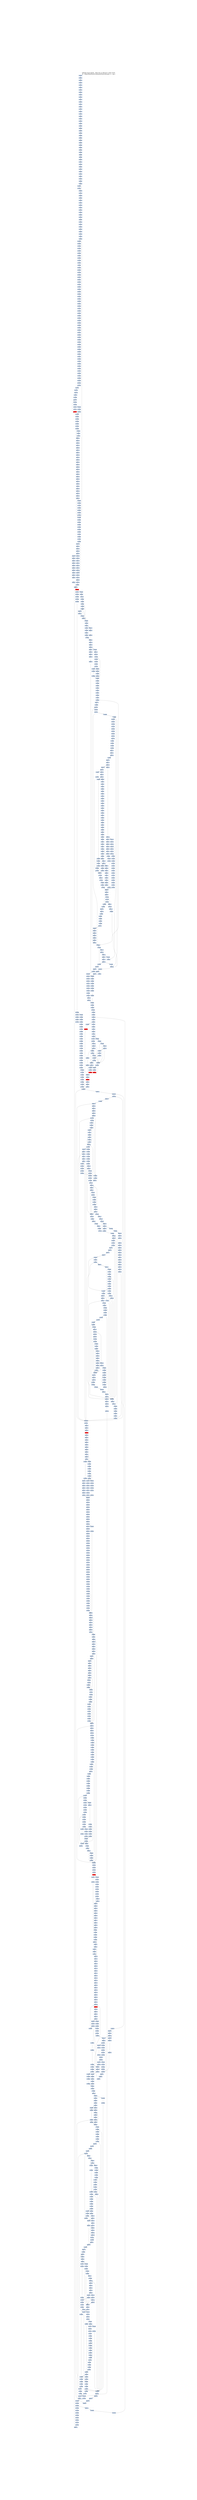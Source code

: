 digraph G {
node[shape=rectangle,style=filled,fillcolor=lightsteelblue,color=lightsteelblue]
bgcolor="transparent"
graph [label="Jakstab v0.8.4-devel   Mon Oct 21 06:02:07 CEST 2019\n-m ../Input/Real/linuxCommandsStatic/dirname -b --cpa i", labelloc=t, fontsize=35, pad=30]
"0x0804bfe6"[label="0x0804bfe6\n"];
"0x08078fe6"[label="0x08078fe6\n"];
"0x08078fe1"[label="0x08078fe1\n"];
"0x0804bfee"[label="0x0804bfee\n"];
"0x08078fec"[label="0x08078fec\n"];
"0x0804bfea"[label="0x0804bfea\n"];
"0x08078fea"[label="0x08078fea\n"];
"0x0804bfec"[label="0x0804bfec\n"];
"0x08078ff2"[label="0x08078ff2\n"];
"0x08079000"[label="0x08079000\n"];
"0x0804bffd"[label="0x0804bffd\n"];
"0x0804bff9"[label="0x0804bff9\n"];
"0x08079008"[label="0x08079008\n"];
"0x0804c008"[label="0x0804c008\n"];
"0x0804c003"[label="0x0804c003\n"];
"0x0804c00f"[label="0x0804c00f\n"];
"0x0807900d"[label="0x0807900d\n"];
"0x0804c016"[label="0x0804c016\n"];
"0x08079011"[label="0x08079011\n"];
"0x08079020"[label="0x08079020\n"];
"0x0804c01c"[label="0x0804c01c\n"];
"0x08079027"[label="0x08079027\n"];
"0x0804c027"[label="0x0804c027\n"];
"0x08079023"[label="0x08079023\n"];
"0x08079022"[label="0x08079022\n"];
"0x0804c023"[label="0x0804c023\n"];
"0x08079021"[label="0x08079021\n"];
"0x0804c02f"[label="0x0804c02f\n"];
"0x0804c029"[label="0x0804c029\n"];
"0x0804c037"[label="0x0804c037\n"];
"0x0804c031"[label="0x0804c031\n"];
"0x0804c034"[label="0x0804c034\n"];
"0x0804c03e"[label="0x0804c03e\n"];
"0x0804c03f"[label="0x0804c03f\n"];
"0x0804c039"[label="0x0804c039\n"];
"0x0804c03b"[label="0x0804c03b\n"];
"0x0804c047"[label="0x0804c047\n"];
"0x0804c044"[label="0x0804c044\n"];
"0x0804c04b"[label="0x0804c04b\n"];
"0x0804c056"[label="0x0804c056\n"];
"0x0804c051"[label="0x0804c051\n"];
"0x0804c054"[label="0x0804c054\n"];
"0x0804c05e"[label="0x0804c05e\n"];
"0x0804c060"[label="0x0804c060\n"];
"0x0804c05c"[label="0x0804c05c\n"];
"0x0804c065"[label="0x0804c065\n"];
"0x08049066"[label="0x08049066\n"];
"0x0804c06e"[label="0x0804c06e\n"];
"0x0804c070"[label="0x0804c070\n"];
"0x08049069"[label="0x08049069\n",fillcolor="red"];
"0x0804c06b"[label="0x0804c06b\n"];
"0x0804c076"[label="0x0804c076\n"];
"0x0804c074"[label="0x0804c074\n"];
"0x0804c080"[label="0x0804c080\n"];
"0x0804c07a"[label="0x0804c07a\n"];
"0x0804c086"[label="0x0804c086\n"];
"0x0804c088"[label="0x0804c088\n"];
"0x0804c082"[label="0x0804c082\n"];
"0x0804c08d"[label="0x0804c08d\n"];
"0x0804c096"[label="0x0804c096\n"];
"0x0804c098"[label="0x0804c098\n"];
"0x0804c093"[label="0x0804c093\n"];
"0x080790a0"[label="0x080790a0\n"];
"0x0804c09d"[label="0x0804c09d\n"];
"0x0804c0a6"[label="0x0804c0a6\n"];
"0x0804c0a8"[label="0x0804c0a8\n"];
"0x080790a4"[label="0x080790a4\n"];
"0x080790a3"[label="0x080790a3\n"];
"0x0804c0a3"[label="0x0804c0a3\n"];
"0x080790a2"[label="0x080790a2\n"];
"0x080790a1"[label="0x080790a1\n"];
"0x080790af"[label="0x080790af\n"];
"0x0804c0b0"[label="0x0804c0b0\n"];
"0x0804c0aa"[label="0x0804c0aa\n"];
"0x080790a9"[label="0x080790a9\n"];
"0x0804c0b8"[label="0x0804c0b8\n"];
"0x080790b2"[label="0x080790b2\n"];
"0x0804c0c0"[label="0x0804c0c0\n"];
"0x080790bd"[label="0x080790bd\n"];
"0x080790b9"[label="0x080790b9\n"];
"0x080790c7"[label="0x080790c7\n"];
"0x080790c3"[label="0x080790c3\n"];
"0x0804c0c3"[label="0x0804c0c3\n"];
"0x0804c0cf"[label="0x0804c0cf\n"];
"0x080790cd"[label="0x080790cd\n"];
"0x0804c0c9"[label="0x0804c0c9\n"];
"0x080790cb"[label="0x080790cb\n"];
"0x080790c9"[label="0x080790c9\n"];
"0x0804c0d5"[label="0x0804c0d5\n"];
"0x080790d3"[label="0x080790d3\n"];
"0x080790df"[label="0x080790df\n"];
"0x0804c0db"[label="0x0804c0db\n"];
"0x080790d9"[label="0x080790d9\n"];
"0x0804c0e6"[label="0x0804c0e6\n"];
"0x080790e7"[label="0x080790e7\n"];
"0x0804c0e8"[label="0x0804c0e8\n"];
"0x080790e5"[label="0x080790e5\n"];
"0x0804c0e1"[label="0x0804c0e1\n"];
"0x0804c0e4"[label="0x0804c0e4\n"];
"0x0804c0ea"[label="0x0804c0ea\n"];
"0x080790eb"[label="0x080790eb\n"];
"0x0804c0ec"[label="0x0804c0ec\n"];
"0x080790f5"[label="0x080790f5\n"];
"0x0804c0f1"[label="0x0804c0f1\n"];
"0x080790f1"[label="0x080790f1\n"];
"0x0804c0f4"[label="0x0804c0f4\n"];
"0x0804c0fd"[label="0x0804c0fd\n"];
"0x080790ff"[label="0x080790ff\n"];
"0x0804c0f9"[label="0x0804c0f9\n"];
"0x080790fb"[label="0x080790fb\n"];
"0x080790f9"[label="0x080790f9\n"];
"0x0804c106"[label="0x0804c106\n"];
"0x08079107"[label="0x08079107\n"];
"0x08079105"[label="0x08079105\n"];
"0x0804c103"[label="0x0804c103\n"];
"0x0807910d"[label="0x0807910d\n"];
"0x0804c109"[label="0x0804c109\n"];
"0x0804c10b"[label="0x0804c10b\n"];
"0x08079109"[label="0x08079109\n"];
"0x0804c115"[label="0x0804c115\n"];
"0x08079117"[label="0x08079117\n"];
"0x0804c117"[label="0x0804c117\n"];
"0x08079113"[label="0x08079113\n"];
"0x0804c112"[label="0x0804c112\n"];
"0x0807911d"[label="0x0807911d\n"];
"0x0804c11b"[label="0x0804c11b\n"];
"0x08079128"[label="0x08079128\n"];
"0x0804c128"[label="0x0804c128\n"];
"0x0804c121"[label="0x0804c121\n"];
"0x08079121"[label="0x08079121\n"];
"0x08079130"[label="0x08079130\n"];
"0x0804c130"[label="0x0804c130\n"];
"0x0807912c"[label="0x0807912c\n"];
"0x0804c12c"[label="0x0804c12c\n"];
"0x0804c136"[label="0x0804c136\n"];
"0x08079136"[label="0x08079136\n"];
"0x0804c138"[label="0x0804c138\n"];
"0x0804c13f"[label="0x0804c13f\n"];
"0x0807913b"[label="0x0807913b\n"];
"0x0804c13b"[label="0x0804c13b\n"];
"0x312d302e"[label="0x312d302e\n"];
"0x0804c145"[label="0x0804c145\n"];
"0x08079147"[label="0x08079147\n"];
"0x08079145"[label="0x08079145\n"];
"0x0804c141"[label="0x0804c141\n"];
"0x08079141"[label="0x08079141\n"];
"0x0804c144"[label="0x0804c144\n"];
"0x0807914f"[label="0x0807914f\n"];
"0x0804c150"[label="0x0804c150\n"];
"0x0804f150"[label="0x0804f150\n"];
"0x0807914b"[label="0x0807914b\n"];
"0x0804c14b"[label="0x0804c14b\n"];
"0x0804c14c"[label="0x0804c14c\n"];
"0x08079157"[label="0x08079157\n"];
"0x0804c151"[label="0x0804c151\n"];
"0x0804f151"[label="0x0804f151\n"];
"0x080ac160"[label="0x080ac160\n"];
"0x0804c153"[label="0x0804c153\n"];
"0x08079151"[label="0x08079151\n"];
"0x0807915b"[label="0x0807915b\n"];
"0x080ac16b"[label="0x080ac16b\n"];
"0x08079165"[label="0x08079165\n"];
"0x080ac16f"[label="0x080ac16f\n"];
"0x08079161"[label="0x08079161\n"];
"0x080ac163"[label="0x080ac163\n"];
"0x080ac164"[label="0x080ac164\n"];
"0x080ac161"[label="0x080ac161\n"];
"0x080ac162"[label="0x080ac162\n"];
"0x0807916d"[label="0x0807916d\n"];
"0x080ac167"[label="0x080ac167\n"];
"0x0807916b"[label="0x0807916b\n"];
"0x08079169"[label="0x08079169\n"];
"0x080ac17b"[label="0x080ac17b\n"];
"0x08079177"[label="0x08079177\n"];
"0x080ac179"[label="0x080ac179\n"];
"0x08079173"[label="0x08079173\n"];
"0x080ac17d"[label="0x080ac17d\n"];
"0x080ac173"[label="0x080ac173\n"];
"0x08079180"[label="0x08079180\n"];
"0x080ac177"[label="0x080ac177\n"];
"0x0807917b"[label="0x0807917b\n"];
"0x080ac189"[label="0x080ac189\n"];
"0x08079184"[label="0x08079184\n"];
"0x080ac190"[label="0x080ac190\n"];
"0x080ac18e"[label="0x080ac18e\n"];
"0x080ac183"[label="0x080ac183\n"];
"0x0807918d"[label="0x0807918d\n"];
"0x080ac187"[label="0x080ac187\n"];
"0x080ac185"[label="0x080ac185\n"];
"0x08079189"[label="0x08079189\n"];
"0x08079198"[label="0x08079198\n"];
"0x080ac19c"[label="0x080ac19c\n"];
"0x080ac19a"[label="0x080ac19a\n"];
"0x08079193"[label="0x08079193\n"];
"0x080ac1a0"[label="0x080ac1a0\n"];
"0x080ac19e"[label="0x080ac19e\n"];
"0x080ac194"[label="0x080ac194\n"];
"0x080ac192"[label="0x080ac192\n"];
"0x0807919d"[label="0x0807919d\n"];
"0x080ac198"[label="0x080ac198\n"];
"0x080ac196"[label="0x080ac196\n"];
"0x080ac1ab"[label="0x080ac1ab\n"];
"0x080791a7"[label="0x080791a7\n"];
"0x080ac1a9"[label="0x080ac1a9\n"];
"0x080ac1aa"[label="0x080ac1aa\n"];
"0x080ac1b0"[label="0x080ac1b0\n"];
"0x080791a2"[label="0x080791a2\n"];
"0x080ac1a4"[label="0x080ac1a4\n"];
"0x080ac1a2"[label="0x080ac1a2\n"];
"0x080791ad"[label="0x080791ad\n"];
"0x080ac1a7"[label="0x080ac1a7\n"];
"0x080ac1a8"[label="0x080ac1a8\n"];
"0x080791a9"[label="0x080791a9\n"];
"0x080791b7"[label="0x080791b7\n"];
"0x080ac1ba"[label="0x080ac1ba\n"];
"0x080ac1c0"[label="0x080ac1c0\n"];
"0x080791b2"[label="0x080791b2\n"];
"0x080ac1b4"[label="0x080ac1b4\n"];
"0x080ac1b2"[label="0x080ac1b2\n"];
"0x080ac1b7"[label="0x080ac1b7\n"];
"0x080791bc"[label="0x080791bc\n"];
"0x080ac1cb"[label="0x080ac1cb\n"];
"0x080ac1c9"[label="0x080ac1c9\n"];
"0x080791c5"[label="0x080791c5\n"];
"0x080ac1cf"[label="0x080ac1cf\n"];
"0x080791c1"[label="0x080791c1\n"];
"0x080791d0"[label="0x080791d0\n"];
"0x080ac1c2"[label="0x080ac1c2\n"];
"0x080ac1c7"[label="0x080ac1c7\n"];
"0x080791cb"[label="0x080791cb\n"];
"0x080ac1db"[label="0x080ac1db\n"];
"0x080ac1d9"[label="0x080ac1d9\n"];
"0x080791d5"[label="0x080791d5\n"];
"0x080ac1dd"[label="0x080ac1dd\n"];
"0x080ac1d3"[label="0x080ac1d3\n"];
"0x080791df"[label="0x080791df\n"];
"0x080ac1d1"[label="0x080ac1d1\n"];
"0x080791db"[label="0x080791db\n"];
"0x080ac1d5"[label="0x080ac1d5\n"];
"0x080791d9"[label="0x080791d9\n"];
"0x080ac1eb"[label="0x080ac1eb\n"];
"0x080791e7"[label="0x080791e7\n"];
"0x080ac1e9"[label="0x080ac1e9\n"];
"0x080791e5"[label="0x080791e5\n"];
"0x080ac1ef"[label="0x080ac1ef\n"];
"0x080791e1"[label="0x080791e1\n"];
"0x080791f0"[label="0x080791f0\n"];
"0x080ac1e3"[label="0x080ac1e3\n"];
"0x080ac1e1"[label="0x080ac1e1\n"];
"0x080ac1e7"[label="0x080ac1e7\n"];
"0x080ac1e5"[label="0x080ac1e5\n"];
"0x080791e9"[label="0x080791e9\n"];
"0x080ac1fb"[label="0x080ac1fb\n"];
"0x080791f8"[label="0x080791f8\n"];
"0x080791f6"[label="0x080791f6\n"];
"0x080ac1f9"[label="0x080ac1f9\n"];
"0x080ac1ff"[label="0x080ac1ff\n"];
"0x080791f3"[label="0x080791f3\n"];
"0x080ac1f3"[label="0x080ac1f3\n"];
"0x080791ff"[label="0x080791ff\n"];
"0x080ac1f1"[label="0x080ac1f1\n"];
"0x080ac1f7"[label="0x080ac1f7\n"];
"0x080ac1f5"[label="0x080ac1f5\n"];
"0x080ac20b"[label="0x080ac20b\n"];
"0x080ac209"[label="0x080ac209\n"];
"0x080ac20f"[label="0x080ac20f\n"];
"0x080ac20d"[label="0x080ac20d\n"];
"0x08079201"[label="0x08079201\n",fillcolor="red"];
"0x080ac203"[label="0x080ac203\n"];
"0x08078a10"[label="0x08078a10\n"];
"0x080ac201"[label="0x080ac201\n"];
"0x080ac207"[label="0x080ac207\n"];
"0x08078a18"[label="0x08078a18\n"];
"0x080ac21c"[label="0x080ac21c\n"];
"0x08078a16"[label="0x08078a16\n"];
"0x080ac21a"[label="0x080ac21a\n"];
"0x08078a13"[label="0x08078a13\n"];
"0x080ac21e"[label="0x080ac21e\n"];
"0x080ac213"[label="0x080ac213\n"];
"0x08078a1e"[label="0x08078a1e\n"];
"0x080ac211"[label="0x080ac211\n"];
"0x08078a1c"[label="0x08078a1c\n"];
"0x080ac217"[label="0x080ac217\n"];
"0x08078a1b"[label="0x08078a1b\n"];
"0x080ac215"[label="0x080ac215\n"];
"0x08078a28"[label="0x08078a28\n"];
"0x08078a25"[label="0x08078a25\n"];
"0x080ac230"[label="0x080ac230\n"];
"0x08078a23"[label="0x08078a23\n"];
"0x08078a21"[label="0x08078a21\n"];
"0x080ac223"[label="0x080ac223\n"];
"0x08079230"[label="0x08079230\n"];
"0x08078a2f"[label="0x08078a2f\n"];
"0x080ac224"[label="0x080ac224\n"];
"0x080ac221"[label="0x080ac221\n"];
"0x0807922e"[label="0x0807922e\n"];
"0x080ac222"[label="0x080ac222\n"];
"0x08078a2d"[label="0x08078a2d\n"];
"0x0804ca29"[label="0x0804ca29\n"];
"0x0807922b"[label="0x0807922b\n"];
"0x08078a2a"[label="0x08078a2a\n"];
"0x080ac225"[label="0x080ac225\n"];
"0x0804ca2c"[label="0x0804ca2c\n"];
"0x08079238"[label="0x08079238\n"];
"0x080ac23b"[label="0x080ac23b\n"];
"0x08078a38"[label="0x08078a38\n"];
"0x080ac23c"[label="0x080ac23c\n"];
"0x080ac239"[label="0x080ac239\n"];
"0x080ac23a"[label="0x080ac23a\n"];
"0x08079234"[label="0x08079234\n"];
"0x080ac240"[label="0x080ac240\n"];
"0x08079232"[label="0x08079232\n"];
"0x08078a32"[label="0x08078a32\n"];
"0x080ac23d"[label="0x080ac23d\n"];
"0x08078a31"[label="0x08078a31\n"];
"0x080ac234"[label="0x080ac234\n"];
"0x08078a3f"[label="0x08078a3f\n"];
"0x080ac232"[label="0x080ac232\n"];
"0x08078a3d"[label="0x08078a3d\n"];
"0x0807923d"[label="0x0807923d\n"];
"0x08078a3b"[label="0x08078a3b\n"];
"0x080ac236"[label="0x080ac236\n"];
"0x08078a47"[label="0x08078a47\n"];
"0x080ac24a"[label="0x080ac24a\n"];
"0x08079245"[label="0x08079245\n"];
"0x08078a44"[label="0x08078a44\n"];
"0x080ac24f"[label="0x080ac24f\n"];
"0x080ac250"[label="0x080ac250\n"];
"0x08079243"[label="0x08079243\n"];
"0x08078a42"[label="0x08078a42\n"];
"0x080ac24d"[label="0x080ac24d\n"];
"0x08079241"[label="0x08079241\n"];
"0x080ac24e"[label="0x080ac24e\n"];
"0x08079250"[label="0x08079250\n"];
"0x08078a50"[label="0x08078a50\n"];
"0x080ac244"[label="0x080ac244\n"];
"0x08078a4e"[label="0x08078a4e\n"];
"0x080ac242"[label="0x080ac242\n"];
"0x0807924b"[label="0x0807924b\n"];
"0x08078a4b"[label="0x08078a4b\n"];
"0x080ac248"[label="0x080ac248\n"];
"0x08078a49"[label="0x08078a49\n"];
"0x080ac246"[label="0x080ac246\n"];
"0x080ac25c"[label="0x080ac25c\n"];
"0x08078a56"[label="0x08078a56\n"];
"0x080ac25a"[label="0x080ac25a\n"];
"0x08078a53"[label="0x08078a53\n"];
"0x080ac260"[label="0x080ac260\n"];
"0x080ac25e"[label="0x080ac25e\n"];
"0x08078a60"[label="0x08078a60\n"];
"0x080ac251"[label="0x080ac251\n"];
"0x0807925c"[label="0x0807925c\n"];
"0x08078a5b"[label="0x08078a5b\n",fillcolor="red"];
"0x080ac258"[label="0x080ac258\n"];
"0x08078a5a"[label="0x08078a5a\n"];
"0x08078a68"[label="0x08078a68\n"];
"0x080ac270"[label="0x080ac270\n"];
"0x08078a63"[label="0x08078a63\n",fillcolor="red"];
"0x08079261"[label="0x08079261\n"];
"0x08078a70"[label="0x08078a70\n"];
"0x08078a6f"[label="0x08078a6f\n"];
"0x080ac262"[label="0x080ac262\n"];
"0x08078a6d"[label="0x08078a6d\n"];
"0x0807926d"[label="0x0807926d\n"];
"0x080ac267"[label="0x080ac267\n"];
"0x08078a6a"[label="0x08078a6a\n"];
"0x08079272"[label="0x08079272\n"];
"0x08078a80"[label="0x08078a80\n"];
"0x080ac274"[label="0x080ac274\n"];
"0x0807927e"[label="0x0807927e\n"];
"0x080ac272"[label="0x080ac272\n"];
"0x08078a86"[label="0x08078a86\n"];
"0x08078a83"[label="0x08078a83\n"];
"0x08079283"[label="0x08079283\n"];
"0x08078a81"[label="0x08078a81\n"];
"0x08078a90"[label="0x08078a90\n"];
"0x0807928f"[label="0x0807928f\n"];
"0x08078a8c"[label="0x08078a8c\n"];
"0x08078a8a"[label="0x08078a8a\n"];
"0x08078a97"[label="0x08078a97\n"];
"0x08079294"[label="0x08079294\n"];
"0x08078a92"[label="0x08078a92\n"];
"0x08078aa0"[label="0x08078aa0\n"];
"0x08078a9b"[label="0x08078a9b\n",fillcolor="red"];
"0x08078a9a"[label="0x08078a9a\n"];
"0x08078aa6"[label="0x08078aa6\n"];
"0x08078aa5"[label="0x08078aa5\n"];
"0x080792a4"[label="0x080792a4\n"];
"0x08078aa3"[label="0x08078aa3\n"];
"0x08078aaf"[label="0x08078aaf\n"];
"0x08078aab"[label="0x08078aab\n"];
"0x080792a9"[label="0x080792a9\n"];
"0x08078ab6"[label="0x08078ab6\n"];
"0x08078ab3"[label="0x08078ab3\n"];
"0x080792be"[label="0x080792be\n"];
"0x08078abc"[label="0x08078abc\n"];
"0x08078aba"[label="0x08078aba\n"];
"0x080792b9"[label="0x080792b9\n"];
"0x08078ac5"[label="0x08078ac5\n",fillcolor="red"];
"0x08078ac4"[label="0x08078ac4\n"];
"0x08078ac1"[label="0x08078ac1\n"];
"0x080792cc"[label="0x080792cc\n"];
"0x080792d1"[label="0x080792d1\n"];
"0x080792dd"[label="0x080792dd\n"];
"0x080792e2"[label="0x080792e2\n"];
"0x08078af0"[label="0x08078af0\n"];
"0x080792ee"[label="0x080792ee\n"];
"0x08078af7"[label="0x08078af7\n"];
"0x080792f3"[label="0x080792f3\n"];
"0x08078af2"[label="0x08078af2\n"];
"0x08078af1"[label="0x08078af1\n"];
"0x08078aff"[label="0x08078aff\n"];
"0x080792ff"[label="0x080792ff\n"];
"0x08078afe"[label="0x08078afe\n"];
"0x08078afd"[label="0x08078afd\n"];
"0x08078b08"[label="0x08078b08\n"];
"0x08079304"[label="0x08079304\n"];
"0x08078b02"[label="0x08078b02\n"];
"0x08079310"[label="0x08079310\n"];
"0x08078b0e"[label="0x08078b0e\n"];
"0x08078b0c"[label="0x08078b0c\n"];
"0x08078b16"[label="0x08078b16\n"];
"0x08079315"[label="0x08079315\n"];
"0x08078b14"[label="0x08078b14\n"];
"0x08078b12"[label="0x08078b12\n"];
"0x08078b1b"[label="0x08078b1b\n"];
"0x08079326"[label="0x08079326\n"];
"0x08078b25"[label="0x08078b25\n"];
"0x08079324"[label="0x08079324\n"];
"0x08078b23"[label="0x08078b23\n"];
"0x08079321"[label="0x08079321\n"];
"0x08078b21"[label="0x08078b21\n"];
"0x08078b30"[label="0x08078b30\n"];
"0x0807932e"[label="0x0807932e\n"];
"0x0807932c"[label="0x0807932c\n"];
"0x08078b2a"[label="0x08078b2a\n"];
"0x0807932a"[label="0x0807932a\n"];
"0x08079337"[label="0x08079337\n"];
"0x08078b36"[label="0x08078b36\n"];
"0x08078b34"[label="0x08078b34\n"];
"0x08079333"[label="0x08079333\n"];
"0x08079331"[label="0x08079331\n"];
"0x08078b40"[label="0x08078b40\n"];
"0x08079340"[label="0x08079340\n"];
"0x0807933d"[label="0x0807933d\n"];
"0x08078b3c"[label="0x08078b3c\n"];
"0x08079344"[label="0x08079344\n"];
"0x08078b44"[label="0x08078b44\n"];
"0x08079343"[label="0x08079343\n"];
"0x08078b42"[label="0x08078b42\n"];
"0x08079342"[label="0x08079342\n"];
"0x08079341"[label="0x08079341\n"];
"0x08078b4e"[label="0x08078b4e\n"];
"0x08078b4a"[label="0x08078b4a\n"];
"0x08078b58"[label="0x08078b58\n"];
"0x08078b55"[label="0x08078b55\n"];
"0x08078b52"[label="0x08078b52\n"];
"0x08078b60"[label="0x08078b60\n"];
"0x08078b5e"[label="0x08078b5e\n"];
"0x08078b68"[label="0x08078b68\n"];
"0x08078b66"[label="0x08078b66\n"];
"0x08078b70"[label="0x08078b70\n"];
"0x08078b78"[label="0x08078b78\n"];
"0x08078b75"[label="0x08078b75\n"];
"0x08078b73"[label="0x08078b73\n"];
"0x08078b7f"[label="0x08078b7f\n"];
"0x08078b7d"[label="0x08078b7d\n"];
"0x08078b85"[label="0x08078b85\n"];
"0x08078b83"[label="0x08078b83\n"];
"0x08078b81"[label="0x08078b81\n"];
"0x08078b90"[label="0x08078b90\n"];
"0x08078b8e"[label="0x08078b8e\n"];
"0x0804c38f"[label="0x0804c38f\n"];
"0x08078b8b"[label="0x08078b8b\n"];
"0x0804c395"[label="0x0804c395\n"];
"0x08078b98"[label="0x08078b98\n"];
"0x0804c398"[label="0x0804c398\n"];
"0x08078b94"[label="0x08078b94\n"];
"0x0804c39e"[label="0x0804c39e\n"];
"0x08078b9e"[label="0x08078b9e\n"];
"0x08078b9a"[label="0x08078b9a\n"];
"0x08078ba7"[label="0x08078ba7\n"];
"0x08078ba4"[label="0x08078ba4\n"];
"0x0804c3a1"[label="0x0804c3a1\n"];
"0x0804c3a3"[label="0x0804c3a3\n"];
"0x08078bb0"[label="0x08078bb0\n"];
"0x0804c3af"[label="0x0804c3af\n"];
"0x08078bad"[label="0x08078bad\n"];
"0x0804c3a9"[label="0x0804c3a9\n"];
"0x08078ba9"[label="0x08078ba9\n"];
"0x0804c3b5"[label="0x0804c3b5\n"];
"0x08078bb6"[label="0x08078bb6\n"];
"0x08078bc0"[label="0x08078bc0\n"];
"0x0804c3bd"[label="0x0804c3bd\n"];
"0x08078bbc"[label="0x08078bbc\n"];
"0x0804c3b9"[label="0x0804c3b9\n"];
"0x08078bbb"[label="0x08078bbb\n"];
"0x08078bc7"[label="0x08078bc7\n"];
"0x08078bc5"[label="0x08078bc5\n"];
"0x0804c3c8"[label="0x0804c3c8\n"];
"0x0804c3c1"[label="0x0804c3c1\n"];
"0x08078bc3"[label="0x08078bc3\n"];
"0x0804c3c4"[label="0x0804c3c4\n"];
"0x08078bce"[label="0x08078bce\n"];
"0x0804c3c9"[label="0x0804c3c9\n"];
"0x08078bcb"[label="0x08078bcb\n"];
"0x08078bc9"[label="0x08078bc9\n"];
"0x08078bd8"[label="0x08078bd8\n"];
"0x08078bd6"[label="0x08078bd6\n"];
"0x08078bd4"[label="0x08078bd4\n"];
"0x08078bd1"[label="0x08078bd1\n"];
"0x08078bdb"[label="0x08078bdb\n"];
"0x08078be7"[label="0x08078be7\n"];
"0x08078be5"[label="0x08078be5\n"];
"0x08078be1"[label="0x08078be1\n"];
"0x08078bed"[label="0x08078bed\n"];
"0x08078beb"[label="0x08078beb\n"];
"0x08078bf5"[label="0x08078bf5\n"];
"0x08078bf1"[label="0x08078bf1\n"];
"0x08078c00"[label="0x08078c00\n"];
"0x08078bfc"[label="0x08078bfc\n"];
"0x08078bfb"[label="0x08078bfb\n"];
"0x08078c08"[label="0x08078c08\n"];
"0x08078c05"[label="0x08078c05\n"];
"0x08078c03"[label="0x08078c03\n"];
"0x08078c10"[label="0x08078c10\n"];
"0x08078c0c"[label="0x08078c0c\n"];
"0x08078c0a"[label="0x08078c0a\n"];
"0x08078c17"[label="0x08078c17\n"];
"0x08078c14"[label="0x08078c14\n"];
"0x08078c1f"[label="0x08078c1f\n"];
"0x08078c1d"[label="0x08078c1d\n"];
"0x08078c1b"[label="0x08078c1b\n"];
"0x08078c19"[label="0x08078c19\n"];
"0x08078c27"[label="0x08078c27\n"];
"0x08078c25"[label="0x08078c25\n"];
"0x08078c23"[label="0x08078c23\n"];
"0x08078c21"[label="0x08078c21\n"];
"0x08078c30"[label="0x08078c30\n"];
"0x08078c38"[label="0x08078c38\n"];
"0x08078c36"[label="0x08078c36\n"];
"0x08078c34"[label="0x08078c34\n"];
"0x08078c32"[label="0x08078c32\n"];
"0x08078c3e"[label="0x08078c3e\n"];
"0x08078c3b"[label="0x08078c3b\n"];
"0x08078c48"[label="0x08078c48\n"];
"0x08078c46"[label="0x08078c46\n"];
"0x08078c44"[label="0x08078c44\n"];
"0x08078c41"[label="0x08078c41\n"];
"0x08078c50"[label="0x08078c50\n"];
"0x08078c4c"[label="0x08078c4c\n"];
"0x08078c4a"[label="0x08078c4a\n"];
"0x08078c56"[label="0x08078c56\n"];
"0x08078c53"[label="0x08078c53\n"];
"0x08099460"[label="0x08099460\n"];
"0x0804c454"[label="0x0804c454\n"];
"0x0804c45d"[label="0x0804c45d\n"];
"0x08078c5f"[label="0x08078c5f\n"];
"0x0804c45a"[label="0x0804c45a\n"];
"0x08078c5b"[label="0x08078c5b\n"];
"0x0804c45c"[label="0x0804c45c\n"];
"0x08078c59"[label="0x08078c59\n"];
"0x0809946a"[label="0x0809946a\n"];
"0x08078c67"[label="0x08078c67\n"];
"0x0804c468"[label="0x0804c468\n"];
"0x08078c63"[label="0x08078c63\n"];
"0x0804c463"[label="0x0804c463\n"];
"0x0809946f"[label="0x0809946f\n"];
"0x08078c6f"[label="0x08078c6f\n"];
"0x08099461"[label="0x08099461\n"];
"0x0804c46f"[label="0x0804c46f\n"];
"0x0804c470"[label="0x0804c470\n"];
"0x0804c469"[label="0x0804c469\n"];
"0x08099466"[label="0x08099466\n"];
"0x08078c69"[label="0x08078c69\n"];
"0x08099479"[label="0x08099479\n"];
"0x08078c76"[label="0x08078c76\n",fillcolor="red"];
"0x08078c75"[label="0x08078c75\n"];
"0x08078c74"[label="0x08078c74\n"];
"0x08078c73"[label="0x08078c73\n"];
"0x08078c72"[label="0x08078c72\n"];
"0x0809947f"[label="0x0809947f\n"];
"0x08078c80"[label="0x08078c80\n"];
"0x08099475"[label="0x08099475\n"];
"0x08099477"[label="0x08099477\n"];
"0x08078c88"[label="0x08078c88\n"];
"0x08099489"[label="0x08099489\n"];
"0x08078c86"[label="0x08078c86\n"];
"0x0809948e"[label="0x0809948e\n"];
"0x08078c84"[label="0x08078c84\n"];
"0x0807ac90"[label="0x0807ac90\n"];
"0x08078c8f"[label="0x08078c8f\n"];
"0x08099481"[label="0x08099481\n"];
"0x08099484"[label="0x08099484\n"];
"0x08078c8d"[label="0x08078c8d\n"];
"0x08099483"[label="0x08099483\n"];
"0x08078c8b"[label="0x08078c8b\n"];
"0x08099488"[label="0x08099488\n"];
"0x08078c97"[label="0x08078c97\n"];
"0x08078c94"[label="0x08078c94\n"];
"0x08078c92"[label="0x08078c92\n"];
"0x08078c9f"[label="0x08078c9f\n"];
"0x08078c9b"[label="0x08078c9b\n"];
"0x08078ca6"[label="0x08078ca6\n"];
"0x08078caf"[label="0x08078caf\n"];
"0x08078cab"[label="0x08078cab\n"];
"0x08078cb3"[label="0x08078cb3\n"];
"0x08078cc0"[label="0x08078cc0\n"];
"0x08078cc6"[label="0x08078cc6\n"];
"0x08078cc4"[label="0x08078cc4\n"];
"0x08078cc2"[label="0x08078cc2\n"];
"0x08078cce"[label="0x08078cce\n"];
"0x08078ccc"[label="0x08078ccc\n"];
"0x08078cca"[label="0x08078cca\n"];
"0x08078cd6"[label="0x08078cd6\n"];
"0x080a1ce0"[label="0x080a1ce0\n"];
"0x08078cd2"[label="0x08078cd2\n"];
"0x08078cdc"[label="0x08078cdc\n"];
"0x08078cd9"[label="0x08078cd9\n"];
"0x080a1ce9"[label="0x080a1ce9\n"];
"0x08078ce6"[label="0x08078ce6\n"];
"0x080a1cef"[label="0x080a1cef\n"];
"0x08078ce4"[label="0x08078ce4\n"];
"0x08078ce2"[label="0x08078ce2\n"];
"0x080a1ce3"[label="0x080a1ce3\n"];
"0x08078cef"[label="0x08078cef\n"];
"0x080a1ce4"[label="0x080a1ce4\n"];
"0x080a1ce1"[label="0x080a1ce1\n"];
"0x080a1ce2"[label="0x080a1ce2\n"];
"0x08078ceb"[label="0x08078ceb\n"];
"0x080a1cfc"[label="0x080a1cfc\n"];
"0x08078cf7"[label="0x08078cf7\n"];
"0x080a1cfa"[label="0x080a1cfa\n"];
"0x080a1d00"[label="0x080a1d00\n"];
"0x08078cf3"[label="0x08078cf3\n"];
"0x080a1cfe"[label="0x080a1cfe\n"];
"0x080a1cf2"[label="0x080a1cf2\n"];
"0x08078cfd"[label="0x08078cfd\n"];
"0x08078cfb"[label="0x08078cfb\n"];
"0x08078cf9"[label="0x08078cf9\n"];
"0x080a1cf6"[label="0x080a1cf6\n"];
"0x08078d08"[label="0x08078d08\n"];
"0x080a1d0b"[label="0x080a1d0b\n"];
"0x08078d06"[label="0x08078d06\n"];
"0x080a1d09"[label="0x080a1d09\n"];
"0x08078d04"[label="0x08078d04\n"];
"0x080a1d0f"[label="0x080a1d0f\n"];
"0x080a1d0d"[label="0x080a1d0d\n"];
"0x08078d01"[label="0x08078d01\n"];
"0x08078d10"[label="0x08078d10\n"];
"0x080a1d03"[label="0x080a1d03\n"];
"0x08078d0e"[label="0x08078d0e\n"];
"0x08078d0c"[label="0x08078d0c\n"];
"0x080a1d07"[label="0x080a1d07\n"];
"0x08078d0a"[label="0x08078d0a\n"];
"0x08078d18"[label="0x08078d18\n"];
"0x080a1d19"[label="0x080a1d19\n"];
"0x08078d12"[label="0x08078d12\n"];
"0x080a1d1e"[label="0x080a1d1e\n"];
"0x08078d20"[label="0x08078d20\n"];
"0x08078d1e"[label="0x08078d1e\n"];
"0x0804c51f"[label="0x0804c51f\n"];
"0x080a1d11"[label="0x080a1d11\n"];
"0x080a1d17"[label="0x080a1d17\n"];
"0x08078d1c"[label="0x08078d1c\n"];
"0x08078d1a"[label="0x08078d1a\n"];
"0x0804c51b"[label="0x0804c51b\n"];
"0x08078d26"[label="0x08078d26\n"];
"0x0804c527"[label="0x0804c527\n"];
"0x080a1d2a"[label="0x080a1d2a\n"];
"0x08078d23"[label="0x08078d23\n"];
"0x080a1d30"[label="0x080a1d30\n"];
"0x080a1d2d"[label="0x080a1d2d\n"];
"0x0804c523"[label="0x0804c523\n"];
"0x08078d30"[label="0x08078d30\n"];
"0x080a1d24"[label="0x080a1d24\n"];
"0x0804c52e"[label="0x0804c52e\n"];
"0x080a1d21"[label="0x080a1d21\n"];
"0x08078d2e"[label="0x08078d2e\n"];
"0x0804c52f"[label="0x0804c52f\n"];
"0x08078d2c"[label="0x08078d2c\n"];
"0x0804c52a"[label="0x0804c52a\n"];
"0x08078d29"[label="0x08078d29\n"];
"0x080a1d26"[label="0x080a1d26\n"];
"0x08052d36"[label="0x08052d36\n"];
"0x080a1d3c"[label="0x080a1d3c\n"];
"0x0804c537"[label="0x0804c537\n"];
"0x08078d35"[label="0x08078d35\n"];
"0x080a1d3a"[label="0x080a1d3a\n"];
"0x08078d33"[label="0x08078d33\n"];
"0x08052d33"[label="0x08052d33\n"];
"0x0804c534"[label="0x0804c534\n"];
"0x080a1d3e"[label="0x080a1d3e\n"];
"0x08078d40"[label="0x08078d40\n"];
"0x08078d3e"[label="0x08078d3e\n"];
"0x0804c53f"[label="0x0804c53f\n"];
"0x080a1d32"[label="0x080a1d32\n"];
"0x080a1d38"[label="0x080a1d38\n"];
"0x0804c53a"[label="0x0804c53a\n"];
"0x08078d3a"[label="0x08078d3a\n"];
"0x080a1d36"[label="0x080a1d36\n"];
"0x080a1d4b"[label="0x080a1d4b\n"];
"0x08078d48"[label="0x08078d48\n"];
"0x0804c545"[label="0x0804c545\n"];
"0x080a1d4c"[label="0x080a1d4c\n"];
"0x080a1d49"[label="0x080a1d49\n"];
"0x08078d44"[label="0x08078d44\n"];
"0x080a1d4f"[label="0x080a1d4f\n"];
"0x0804c541"[label="0x0804c541\n"];
"0x080a1d50"[label="0x080a1d50\n"];
"0x08078d42"[label="0x08078d42\n"];
"0x080a1d4d"[label="0x080a1d4d\n"];
"0x080a1d4e"[label="0x080a1d4e\n"];
"0x08078d4f"[label="0x08078d4f\n"];
"0x080a1d44"[label="0x080a1d44\n"];
"0x0804c54e"[label="0x0804c54e\n"];
"0x080a1d42"[label="0x080a1d42\n"];
"0x080a1d47"[label="0x080a1d47\n"];
"0x08078d4b"[label="0x08078d4b\n"];
"0x0804c54b"[label="0x0804c54b\n"];
"0x08078d58"[label="0x08078d58\n"];
"0x0804c556"[label="0x0804c556\n"];
"0x080a1d5a"[label="0x080a1d5a\n"];
"0x0804c551"[label="0x0804c551\n"];
"0x080a1d5f"[label="0x080a1d5f\n"];
"0x08078d54"[label="0x08078d54\n"];
"0x0804c553"[label="0x0804c553\n"];
"0x0804c55d"[label="0x0804c55d\n"];
"0x08078d60"[label="0x08078d60\n"];
"0x0807955e"[label="0x0807955e\n"];
"0x080a1d52"[label="0x080a1d52\n"];
"0x0804bd60"[label="0x0804bd60\n"];
"0x0804c559"[label="0x0804c559\n"];
"0x08078d59"[label="0x08078d59\n"];
"0x08079568"[label="0x08079568\n"];
"0x080a1d6c"[label="0x080a1d6c\n"];
"0x0804c566"[label="0x0804c566\n"];
"0x08078d66"[label="0x08078d66\n"];
"0x0804c568"[label="0x0804c568\n"];
"0x080a1d6a"[label="0x080a1d6a\n"];
"0x0804bd61"[label="0x0804bd61\n"];
"0x08078d63"[label="0x08078d63\n"];
"0x080a1d70"[label="0x080a1d70\n"];
"0x0804bd62"[label="0x0804bd62\n"];
"0x0804c563"[label="0x0804c563\n"];
"0x0804bd63"[label="0x0804bd63\n"];
"0x08079562"[label="0x08079562\n"];
"0x0804bd64"[label="0x0804bd64\n"];
"0x0804c56d"[label="0x0804c56d\n"];
"0x08078d6f"[label="0x08078d6f\n"];
"0x0804bd6f"[label="0x0804bd6f\n"];
"0x08078d6d"[label="0x08078d6d\n"];
"0x0804bd69"[label="0x0804bd69\n"];
"0x080a1d68"[label="0x080a1d68\n"];
"0x08078d6b"[label="0x08078d6b\n"];
"0x080a1d65"[label="0x080a1d65\n"];
"0x08078d69"[label="0x08078d69\n"];
"0x08078d78"[label="0x08078d78\n"];
"0x0804bd75"[label="0x0804bd75\n"];
"0x080a1d7c"[label="0x080a1d7c\n"];
"0x0804c577"[label="0x0804c577\n"];
"0x0804bd77"[label="0x0804bd77\n"];
"0x080a1d7a"[label="0x080a1d7a\n"];
"0x08078d73"[label="0x08078d73\n"];
"0x080a1d80"[label="0x080a1d80\n"];
"0x0804c573"[label="0x0804c573\n"];
"0x08078d71"[label="0x08078d71\n"];
"0x0804c57d"[label="0x0804c57d\n"];
"0x08078d7f"[label="0x08078d7f\n"];
"0x080a1d74"[label="0x080a1d74\n"];
"0x08078d7d"[label="0x08078d7d\n"];
"0x0804bd80"[label="0x0804bd80\n"];
"0x080a1d77"[label="0x080a1d77\n"];
"0x0804c57a"[label="0x0804c57a\n"];
"0x0804bd7a"[label="0x0804bd7a\n"];
"0x0804bd86"[label="0x0804bd86\n"];
"0x08078d86"[label="0x08078d86\n"];
"0x080a1d89"[label="0x080a1d89\n"];
"0x0804bd88"[label="0x0804bd88\n"];
"0x08078d84"[label="0x08078d84\n"];
"0x0804c582"[label="0x0804c582\n"];
"0x080a1d90"[label="0x080a1d90\n"];
"0x08078d81"[label="0x08078d81\n"];
"0x08078d8e"[label="0x08078d8e\n"];
"0x0804bd8f"[label="0x0804bd8f\n"];
"0x08078d8d"[label="0x08078d8d\n"];
"0x0804bd8a"[label="0x0804bd8a\n"];
"0x08078d8a"[label="0x08078d8a\n"];
"0x080a1d86"[label="0x080a1d86\n"];
"0x08078d97"[label="0x08078d97\n"];
"0x080a1d9c"[label="0x080a1d9c\n"];
"0x0804bd96"[label="0x0804bd96\n"];
"0x080a1d99"[label="0x080a1d99\n"];
"0x0804bd91"[label="0x0804bd91\n"];
"0x08078d92"[label="0x08078d92\n"];
"0x080a1d9d"[label="0x080a1d9d\n"];
"0x0804bd94"[label="0x0804bd94\n"];
"0x080a1d93"[label="0x080a1d93\n"];
"0x08079da0"[label="0x08079da0\n"];
"0x08078d9e"[label="0x08078d9e\n"];
"0x0804bd9f"[label="0x0804bd9f\n"];
"0x080a1d97"[label="0x080a1d97\n"];
"0x0804bd99"[label="0x0804bd99\n"];
"0x08078d9b"[label="0x08078d9b\n"];
"0x0804bd9c"[label="0x0804bd9c\n"];
"0x0804bda5"[label="0x0804bda5\n"];
"0x08079da7"[label="0x08079da7\n"];
"0x080a1da9"[label="0x080a1da9\n"];
"0x0804bda8"[label="0x0804bda8\n"];
"0x08078da3"[label="0x08078da3\n"];
"0x0804bda2"[label="0x0804bda2\n"];
"0x080a1dad"[label="0x080a1dad\n"];
"0x08079da2"[label="0x08079da2\n"];
"0x08078da1"[label="0x08078da1\n"];
"0x08079da1"[label="0x08079da1\n"];
"0x08079db0"[label="0x08079db0\n"];
"0x080a1da3"[label="0x080a1da3\n"];
"0x08078daf"[label="0x08078daf\n"];
"0x0804bdaf"[label="0x0804bdaf\n"];
"0x080a1da1"[label="0x080a1da1\n"];
"0x08078dad"[label="0x08078dad\n"];
"0x08079dad"[label="0x08079dad\n"];
"0x080a1da7"[label="0x080a1da7\n"];
"0x0804bdaa"[label="0x0804bdaa\n"];
"0x0804bdac"[label="0x0804bdac\n"];
"0x08078da9"[label="0x08078da9\n"];
"0x08079db8"[label="0x08079db8\n"];
"0x08078db8"[label="0x08078db8\n"];
"0x080a1dbb"[label="0x080a1dbb\n"];
"0x0804bdb6"[label="0x0804bdb6\n"];
"0x08079db6"[label="0x08079db6\n"];
"0x0804b5b8"[label="0x0804b5b8\n"];
"0x080a1dbf"[label="0x080a1dbf\n"];
"0x0804bdb2"[label="0x0804bdb2\n"];
"0x080a1dbd"[label="0x080a1dbd\n"];
"0x08078db2"[label="0x08078db2\n"];
"0x0804bdb4"[label="0x0804bdb4\n"];
"0x08078dc0"[label="0x08078dc0\n"];
"0x08079dc0"[label="0x08079dc0\n"];
"0x080a1db3"[label="0x080a1db3\n"];
"0x08079dbf"[label="0x08079dbf\n"];
"0x0804bdbf"[label="0x0804bdbf\n"];
"0x080a1db1"[label="0x080a1db1\n"];
"0x080a1db2"[label="0x080a1db2\n"];
"0x0804bdb9"[label="0x0804bdb9\n"];
"0x08079dbc"[label="0x08079dbc\n"];
"0x080a1db8"[label="0x080a1db8\n"];
"0x08079dba"[label="0x08079dba\n"];
"0x0804b5bb"[label="0x0804b5bb\n"];
"0x08078db9"[label="0x08078db9\n"];
"0x08078dc8"[label="0x08078dc8\n"];
"0x08079dc8"[label="0x08079dc8\n"];
"0x0804bdc8"[label="0x0804bdc8\n"];
"0x08078dc5"[label="0x08078dc5\n"];
"0x080a1dca"[label="0x080a1dca\n"];
"0x0804bdc1"[label="0x0804bdc1\n"];
"0x080a1dcf"[label="0x080a1dcf\n"];
"0x08079dc1"[label="0x08079dc1\n"];
"0x0804bdcd"[label="0x0804bdcd\n"];
"0x08078dd0"[label="0x08078dd0\n"];
"0x080a1dc1"[label="0x080a1dc1\n"];
"0x08078dce"[label="0x08078dce\n"];
"0x0804bdcf"[label="0x0804bdcf\n"];
"0x0804bdca"[label="0x0804bdca\n"];
"0x08078dcb"[label="0x08078dcb\n"];
"0x080a1dc5"[label="0x080a1dc5\n"];
"0x08078dd8"[label="0x08078dd8\n"];
"0x0804bdd8"[label="0x0804bdd8\n"];
"0x08078dd4"[label="0x08078dd4\n"];
"0x080a1de0"[label="0x080a1de0\n"];
"0x0804bdd2"[label="0x0804bdd2\n"];
"0x0804bdde"[label="0x0804bdde\n"];
"0x08078ddf"[label="0x08078ddf\n"];
"0x080a1dd1"[label="0x080a1dd1\n"];
"0x08078ddd"[label="0x08078ddd\n"];
"0x080a1dd7"[label="0x080a1dd7\n"];
"0x08078dda"[label="0x08078dda\n"];
"0x0804bddc"[label="0x0804bddc\n"];
"0x080a1deb"[label="0x080a1deb\n"];
"0x0804bde5"[label="0x0804bde5\n"];
"0x08078de7"[label="0x08078de7\n"];
"0x0804bde7"[label="0x0804bde7\n"];
"0x08078de5"[label="0x08078de5\n"];
"0x080a1df0"[label="0x080a1df0\n"];
"0x0804bde3"[label="0x0804bde3\n"];
"0x080a1ded"[label="0x080a1ded\n"];
"0x08078de1"[label="0x08078de1\n"];
"0x0804bded"[label="0x0804bded\n"];
"0x080a1de4"[label="0x080a1de4\n"];
"0x0804bdf0"[label="0x0804bdf0\n"];
"0x080a1de2"[label="0x080a1de2\n"];
"0x080a1de8"[label="0x080a1de8\n"];
"0x08078deb"[label="0x08078deb\n"];
"0x0804bdea"[label="0x0804bdea\n"];
"0x08078df8"[label="0x08078df8\n"];
"0x0804bdf6"[label="0x0804bdf6\n"];
"0x080a1dfc"[label="0x080a1dfc\n"];
"0x08078df5"[label="0x08078df5\n"];
"0x080a1dfa"[label="0x080a1dfa\n"];
"0x080a1e00"[label="0x080a1e00\n"];
"0x0804bdf3"[label="0x0804bdf3\n"];
"0x08078df1"[label="0x08078df1\n"];
"0x080a1dfe"[label="0x080a1dfe\n"];
"0x080a1df3"[label="0x080a1df3\n"];
"0x08076600"[label="0x08076600\n"];
"0x08078dff"[label="0x08078dff\n"];
"0x08078dfd"[label="0x08078dfd\n"];
"0x080a1df7"[label="0x080a1df7\n"];
"0x080a1df5"[label="0x080a1df5\n"];
"0x0804bdfc"[label="0x0804bdfc\n"];
"0x080a1e0b"[label="0x080a1e0b\n"];
"0x08078e07"[label="0x08078e07\n"];
"0x0804be07"[label="0x0804be07\n"];
"0x08078e05"[label="0x08078e05\n"];
"0x08076604"[label="0x08076604\n"];
"0x080a1e0f"[label="0x080a1e0f\n"];
"0x08078e03"[label="0x08078e03\n"];
"0x08076603"[label="0x08076603\n"];
"0x0804be02"[label="0x0804be02\n"];
"0x08076602"[label="0x08076602\n"];
"0x08078e01"[label="0x08078e01\n"];
"0x08076601"[label="0x08076601\n"];
"0x0804be04"[label="0x0804be04\n"];
"0x08078e10"[label="0x08078e10\n"];
"0x080a1e04"[label="0x080a1e04\n"];
"0x0807660f"[label="0x0807660f\n"];
"0x0804be0f"[label="0x0804be0f\n"];
"0x08078e0c"[label="0x08078e0c\n"];
"0x0804be09"[label="0x0804be09\n"];
"0x080a1e08"[label="0x080a1e08\n"];
"0x08078e0b"[label="0x08078e0b\n"];
"0x0804be0c"[label="0x0804be0c\n"];
"0x08076609"[label="0x08076609\n"];
"0x08078e09"[label="0x08078e09\n"];
"0x0804be15"[label="0x0804be15\n"];
"0x08076618"[label="0x08076618\n"];
"0x08078e18"[label="0x08078e18\n"];
"0x080a1e1c"[label="0x080a1e1c\n"];
"0x08078e13"[label="0x08078e13\n"];
"0x08076612"[label="0x08076612\n"];
"0x080a1e1e"[label="0x080a1e1e\n"];
"0x08078e20"[label="0x08078e20\n"];
"0x0807661f"[label="0x0807661f\n"];
"0x0804be1f"[label="0x0804be1f\n"];
"0x080a1e11"[label="0x080a1e11\n"];
"0x08078e1e"[label="0x08078e1e\n"];
"0x080a1e17"[label="0x080a1e17\n"];
"0x0807661c"[label="0x0807661c\n"];
"0x08078e1c"[label="0x08078e1c\n"];
"0x0804be19"[label="0x0804be19\n"];
"0x08078e1a"[label="0x08078e1a\n"];
"0x08078e28"[label="0x08078e28\n"];
"0x0804be26"[label="0x0804be26\n"];
"0x080a1e29"[label="0x080a1e29\n"];
"0x0804be28"[label="0x0804be28\n"];
"0x08078e24"[label="0x08078e24\n"];
"0x08076623"[label="0x08076623\n"];
"0x080a1e30"[label="0x080a1e30\n"];
"0x08078e22"[label="0x08078e22\n"];
"0x08076621"[label="0x08076621\n"];
"0x0804be24"[label="0x0804be24\n"];
"0x08076630"[label="0x08076630\n"];
"0x080a1e24"[label="0x080a1e24\n"];
"0x080a1e21"[label="0x080a1e21\n"];
"0x08078e2e"[label="0x08078e2e\n"];
"0x0807662d"[label="0x0807662d\n"];
"0x08078e2c"[label="0x08078e2c\n"];
"0x0807662b"[label="0x0807662b\n"];
"0x0804be2a"[label="0x0804be2a\n"];
"0x08076629"[label="0x08076629\n"];
"0x080a1e26"[label="0x080a1e26\n"];
"0x0804be2c"[label="0x0804be2c\n"];
"0x080a1e3b"[label="0x080a1e3b\n"];
"0x0804be35"[label="0x0804be35\n"];
"0x08076637"[label="0x08076637\n"];
"0x08078e36"[label="0x08078e36\n"];
"0x0804be37"[label="0x0804be37\n"];
"0x0804be32"[label="0x0804be32\n"];
"0x080a1e40"[label="0x080a1e40\n"];
"0x08076632"[label="0x08076632\n"];
"0x08078e32"[label="0x08078e32\n"];
"0x080a1e33"[label="0x080a1e33\n"];
"0x0807663e"[label="0x0807663e\n"];
"0x0804be3f"[label="0x0804be3f\n"];
"0x0807663c"[label="0x0807663c\n"];
"0x08078e3b"[label="0x08078e3b\n"];
"0x080a1e38"[label="0x080a1e38\n"];
"0x0807663a"[label="0x0807663a\n"];
"0x0804be3c"[label="0x0804be3c\n"];
"0x080a1e36"[label="0x080a1e36\n"];
"0x0804be45"[label="0x0804be45\n"];
"0x08076648"[label="0x08076648\n"];
"0x08076646"[label="0x08076646\n"];
"0x0804be47"[label="0x0804be47\n"];
"0x08078e45"[label="0x08078e45\n"];
"0x08076644"[label="0x08076644\n"];
"0x0804be42"[label="0x0804be42\n"];
"0x080a1e50"[label="0x080a1e50\n"];
"0x08076641"[label="0x08076641\n"];
"0x080a1e43"[label="0x080a1e43\n"];
"0x0807664f"[label="0x0807664f\n"];
"0x08078e4f"[label="0x08078e4f\n"];
"0x0804be4f"[label="0x0804be4f\n"];
"0x0804be49"[label="0x0804be49\n"];
"0x0807664c"[label="0x0807664c\n"];
"0x080a1e48"[label="0x080a1e48\n"];
"0x08078e4a"[label="0x08078e4a\n"];
"0x0807664a"[label="0x0807664a\n"];
"0x0804be58"[label="0x0804be58\n"];
"0x08078e55"[label="0x08078e55\n"];
"0x08076653"[label="0x08076653\n"];
"0x08078e53"[label="0x08078e53\n"];
"0x0804be53"[label="0x0804be53\n"];
"0x08076651"[label="0x08076651\n"];
"0x08078e51"[label="0x08078e51\n"];
"0x080a1e5e"[label="0x080a1e5e\n"];
"0x08076660"[label="0x08076660\n"];
"0x080a1e54"[label="0x080a1e54\n"];
"0x08078e5e"[label="0x08078e5e\n"];
"0x08078e5b"[label="0x08078e5b\n"];
"0x08076659"[label="0x08076659\n"];
"0x0804be5c"[label="0x0804be5c\n"];
"0x08078e59"[label="0x08078e59\n"];
"0x080a1e56"[label="0x080a1e56\n"];
"0x080a1e6b"[label="0x080a1e6b\n"];
"0x08076668"[label="0x08076668\n"];
"0x08078e66"[label="0x08078e66\n"];
"0x080a1e69"[label="0x080a1e69\n"];
"0x08076665"[label="0x08076665\n"];
"0x08078e62"[label="0x08078e62\n"];
"0x080a1e6e"[label="0x080a1e6e\n"];
"0x0804be64"[label="0x0804be64\n"];
"0x080a1e63"[label="0x080a1e63\n"];
"0x08076670"[label="0x08076670\n"];
"0x08078e6e"[label="0x08078e6e\n"];
"0x0807666e"[label="0x0807666e\n"];
"0x0807666d"[label="0x0807666d\n"];
"0x0807666c"[label="0x0807666c\n"];
"0x08078e6c"[label="0x08078e6c\n"];
"0x0807666b"[label="0x0807666b\n"];
"0x0807666a"[label="0x0807666a\n"];
"0x0804be6c"[label="0x0804be6c\n"];
"0x080a1e7b"[label="0x080a1e7b\n"];
"0x08078e77"[label="0x08078e77\n"];
"0x08076676"[label="0x08076676\n"];
"0x080a1e79"[label="0x080a1e79\n"];
"0x080a1e7a"[label="0x080a1e7a\n"];
"0x08076675"[label="0x08076675\n"];
"0x0804be71"[label="0x0804be71\n"];
"0x08078e74"[label="0x08078e74\n"];
"0x080a1e80"[label="0x080a1e80\n"];
"0x08076673"[label="0x08076673\n"];
"0x08076680"[label="0x08076680\n"];
"0x080a1e73"[label="0x080a1e73\n"];
"0x08078e7f"[label="0x08078e7f\n"];
"0x0807667e"[label="0x0807667e\n"];
"0x080a1e71"[label="0x080a1e71\n"];
"0x08078e7d"[label="0x08078e7d\n"];
"0x0804be79"[label="0x0804be79\n"];
"0x080a1e78"[label="0x080a1e78\n"];
"0x0807667b"[label="0x0807667b\n"];
"0x080a1e75"[label="0x080a1e75\n"];
"0x080a1e76"[label="0x080a1e76\n"];
"0x08076688"[label="0x08076688\n"];
"0x08078e88"[label="0x08078e88\n"];
"0x080a1e8c"[label="0x080a1e8c\n"];
"0x08076687"[label="0x08076687\n"];
"0x080a1e8a"[label="0x080a1e8a\n"];
"0x08076685"[label="0x08076685\n"];
"0x080a1e90"[label="0x080a1e90\n"];
"0x08076682"[label="0x08076682\n"];
"0x0804be84"[label="0x0804be84\n"];
"0x08076690"[label="0x08076690\n"];
"0x080a1e84"[label="0x080a1e84\n"];
"0x08078e8f"[label="0x08078e8f\n"];
"0x08078e8c"[label="0x08078e8c\n"];
"0x080a1e87"[label="0x080a1e87\n"];
"0x0807668b"[label="0x0807668b\n"];
"0x08078e8a"[label="0x08078e8a\n"];
"0x0804be8b"[label="0x0804be8b\n"];
"0x0807668a"[label="0x0807668a\n"];
"0x08076689"[label="0x08076689\n"];
"0x080a1e9b"[label="0x080a1e9b\n"];
"0x08078e98"[label="0x08078e98\n"];
"0x0804be96"[label="0x0804be96\n"];
"0x08076696"[label="0x08076696\n"];
"0x08078e96"[label="0x08078e96\n"];
"0x08076694"[label="0x08076694\n"];
"0x08078e93"[label="0x08078e93\n"];
"0x080a1ea0"[label="0x080a1ea0\n"];
"0x08076692"[label="0x08076692\n"];
"0x08078ea0"[label="0x08078ea0\n"];
"0x0804bea0"[label="0x0804bea0\n"];
"0x0804be99"[label="0x0804be99\n"];
"0x08078e9c"[label="0x08078e9c\n"];
"0x080a1e98"[label="0x080a1e98\n"];
"0x0804be9b"[label="0x0804be9b\n"];
"0x08076699"[label="0x08076699\n"];
"0x0804bea5"[label="0x0804bea5\n"];
"0x08078ea6"[label="0x08078ea6\n"];
"0x0804bea7"[label="0x0804bea7\n"];
"0x08078ea4"[label="0x08078ea4\n"];
"0x080a1ead"[label="0x080a1ead\n"];
"0x08078eb0"[label="0x08078eb0\n"];
"0x0804beaf"[label="0x0804beaf\n"];
"0x0804bea9"[label="0x0804bea9\n"];
"0x080a1ea8"[label="0x080a1ea8\n"];
"0x0804beac"[label="0x0804beac\n"];
"0x08078ea9"[label="0x08078ea9\n"];
"0x08078eb7"[label="0x08078eb7\n"];
"0x0804beb8"[label="0x0804beb8\n"];
"0x08078eb5"[label="0x08078eb5\n"];
"0x0804beb1"[label="0x0804beb1\n"];
"0x08078eb2"[label="0x08078eb2\n"];
"0x0804beb4"[label="0x0804beb4\n"];
"0x08078ec0"[label="0x08078ec0\n"];
"0x0804bebf"[label="0x0804bebf\n"];
"0x08078ebe"[label="0x08078ebe\n"];
"0x0804bebc"[label="0x0804bebc\n"];
"0x08078eb9"[label="0x08078eb9\n"];
"0x0804bec5"[label="0x0804bec5\n"];
"0x08078ec8"[label="0x08078ec8\n"];
"0x08078ec6"[label="0x08078ec6\n"];
"0x0804bec8"[label="0x0804bec8\n"];
"0x08078ec4"[label="0x08078ec4\n"];
"0x08078ec2"[label="0x08078ec2\n"];
"0x08078ed0"[label="0x08078ed0\n"];
"0x0804bece"[label="0x0804bece\n"];
"0x0804becb"[label="0x0804becb\n"];
"0x08078ed8"[label="0x08078ed8\n"];
"0x0804c6d5"[label="0x0804c6d5\n"];
"0x0804bed6"[label="0x0804bed6\n"];
"0x08078ed6"[label="0x08078ed6\n"];
"0x0804bed1"[label="0x0804bed1\n"];
"0x08078ed4"[label="0x08078ed4\n"];
"0x0804c6d2"[label="0x0804c6d2\n"];
"0x08078ed2"[label="0x08078ed2\n"];
"0x0804bed4"[label="0x0804bed4\n"];
"0x08078ede"[label="0x08078ede\n"];
"0x0804bed9"[label="0x0804bed9\n"];
"0x08078edb"[label="0x08078edb\n"];
"0x0804bedc"[label="0x0804bedc\n"];
"0x08078ee8"[label="0x08078ee8\n"];
"0x0804bee6"[label="0x0804bee6\n"];
"0x08078ee6"[label="0x08078ee6\n"];
"0x0804bee1"[label="0x0804bee1\n"];
"0x08078ee4"[label="0x08078ee4\n"];
"0x0804bee4"[label="0x0804bee4\n"];
"0x08078ee1"[label="0x08078ee1\n"];
"0x08078ef0"[label="0x08078ef0\n"];
"0x08078eed"[label="0x08078eed\n"];
"0x0804bef0"[label="0x0804bef0\n"];
"0x0804bee9"[label="0x0804bee9\n"];
"0x08078eeb"[label="0x08078eeb\n"];
"0x08078ef8"[label="0x08078ef8\n"];
"0x0804bef5"[label="0x0804bef5\n"];
"0x08078ef6"[label="0x08078ef6\n"];
"0x0804bef2"[label="0x0804bef2\n"];
"0x08078ef3"[label="0x08078ef3\n"];
"0x08078f00"[label="0x08078f00\n"];
"0x0804befd"[label="0x0804befd\n"];
"0x0804bf00"[label="0x0804bf00\n"];
"0x08078efc"[label="0x08078efc\n"];
"0x0804bef9"[label="0x0804bef9\n"];
"0x08078f04"[label="0x08078f04\n"];
"0x0804bf02"[label="0x0804bf02\n"];
"0x08078f0e"[label="0x08078f0e\n"];
"0x0804bf10"[label="0x0804bf10\n"];
"0x0804bf09"[label="0x0804bf09\n"];
"0x08078f0a"[label="0x08078f0a\n"];
"0x0804bf16"[label="0x0804bf16\n"];
"0x08078f16"[label="0x08078f16\n"];
"0x08078f12"[label="0x08078f12\n"];
"0x0804bf14"[label="0x0804bf14\n"];
"0x08078f20"[label="0x08078f20\n"];
"0x0804bf1d"[label="0x0804bf1d\n"];
"0x0804bf20"[label="0x0804bf20\n"];
"0x08078f1b"[label="0x08078f1b\n"];
"0x0804bf26"[label="0x0804bf26\n"];
"0x08078f25"[label="0x08078f25\n"];
"0x08078f23"[label="0x08078f23\n"];
"0x0804bf23"[label="0x0804bf23\n"];
"0x0804bf2d"[label="0x0804bf2d\n"];
"0x08078f2f"[label="0x08078f2f\n"];
"0x0804bf2e"[label="0x0804bf2e\n"];
"0x0804bf2f"[label="0x0804bf2f\n"];
"0x0804bf30"[label="0x0804bf30\n",fillcolor="red"];
"0x08078f2d"[label="0x08078f2d\n"];
"0x08048730"[label="0x08048730\n"];
"0x08078f2b"[label="0x08078f2b\n"];
"0x08078f29"[label="0x08078f29\n"];
"0x0804bf2c"[label="0x0804bf2c\n"];
"0x08048735"[label="0x08048735\n"];
"0x0804bf37"[label="0x0804bf37\n"];
"0x08078f36"[label="0x08078f36\n"];
"0x08048738"[label="0x08048738\n"];
"0x0804bf31"[label="0x0804bf31\n"];
"0x08048732"[label="0x08048732\n"];
"0x08078f32"[label="0x08078f32\n"];
"0x08048733"[label="0x08048733\n"];
"0x0804bf34"[label="0x0804bf34\n"];
"0x08078f3f"[label="0x08078f3f\n"];
"0x0804bf3f"[label="0x0804bf3f\n"];
"0x08048740"[label="0x08048740\n"];
"0x08078f3d"[label="0x08078f3d\n"];
"0x08048739"[label="0x08048739\n"];
"0x0804bf3a"[label="0x0804bf3a\n"];
"0x0804873a"[label="0x0804873a\n"];
"0x0804873b"[label="0x0804873b\n"];
"0x0804bf3c"[label="0x0804bf3c\n"];
"0x08078f48"[label="0x08078f48\n"];
"0x08048746"[label="0x08048746\n"];
"0x08078f45"[label="0x08078f45\n"];
"0x0804bf48"[label="0x0804bf48\n"];
"0x0804bf41"[label="0x0804bf41\n"];
"0x0804bf43"[label="0x0804bf43\n"];
"0x08078f41"[label="0x08078f41\n"];
"0x08078f50"[label="0x08078f50\n"];
"0x0804874d"[label="0x0804874d\n"];
"0x0804bf4e"[label="0x0804bf4e\n"];
"0x08078f4e"[label="0x08078f4e\n"];
"0x08048f49"[label="0x08048f49\n"];
"0x08078f4a"[label="0x08078f4a\n"];
"0x08048f4c"[label="0x08048f4c\n"];
"0x0804874c"[label="0x0804874c\n"];
"0x08048755"[label="0x08048755\n"];
"0x08048756"[label="0x08048756\n"];
"0x08078f55"[label="0x08078f55\n"];
"0x0804bf53"[label="0x0804bf53\n"];
"0x08048753"[label="0x08048753\n"];
"0x08048754"[label="0x08048754\n"];
"0x0804875d"[label="0x0804875d\n"];
"0x0804bf5e"[label="0x0804bf5e\n"];
"0x08078f5d"[label="0x08078f5d\n"];
"0x0804bf60"[label="0x0804bf60\n"];
"0x0804bf59"[label="0x0804bf59\n"];
"0x0804bf5b"[label="0x0804bf5b\n"];
"0x08078f59"[label="0x08078f59\n"];
"0x0804875c"[label="0x0804875c\n"];
"0x08048766"[label="0x08048766\n"];
"0x08078f66"[label="0x08078f66\n"];
"0x0804bf67"[label="0x0804bf67\n"];
"0x08048763"[label="0x08048763\n"];
"0x08078f62"[label="0x08078f62\n"];
"0x0804bf63"[label="0x0804bf63\n"];
"0x08078f6e"[label="0x08078f6e\n"];
"0x08048770"[label="0x08048770\n"];
"0x0804bf6a"[label="0x0804bf6a\n"];
"0x08078f6a"[label="0x08078f6a\n"];
"0x0804bf6c"[label="0x0804bf6c\n"];
"0x0804bf75"[label="0x0804bf75\n"];
"0x08078f76"[label="0x08078f76\n"];
"0x0804bf78"[label="0x0804bf78\n"];
"0x0804bf72"[label="0x0804bf72\n"];
"0x08078f72"[label="0x08078f72\n"];
"0x0804bf7f"[label="0x0804bf7f\n"];
"0x08078f7d"[label="0x08078f7d\n"];
"0x08048780"[label="0x08048780\n"];
"0x0804bf7a"[label="0x0804bf7a\n"];
"0x08078f7a"[label="0x08078f7a\n"];
"0x08048783"[label="0x08048783\n",fillcolor="red"];
"0x08098f90"[label="0x08098f90\n"];
"0x0804bf84"[label="0x0804bf84\n"];
"0x08078f81"[label="0x08078f81\n"];
"0x0804bf8d"[label="0x0804bf8d\n"];
"0x08078f8f"[label="0x08078f8f\n"];
"0x0804bf8a"[label="0x0804bf8a\n"];
"0x08078f97"[label="0x08078f97\n"];
"0x0804bf93"[label="0x0804bf93\n"];
"0x0804bf9e"[label="0x0804bf9e\n"];
"0x08078f9c"[label="0x08078f9c\n"];
"0x0804bf99"[label="0x0804bf99\n"];
"0x08098f95"[label="0x08098f95\n"];
"0x0804bf9c"[label="0x0804bf9c\n"];
"0x08078fa7"[label="0x08078fa7\n"];
"0x0804bfa1"[label="0x0804bfa1\n"];
"0x08078fa3"[label="0x08078fa3\n"];
"0x08078fa1"[label="0x08078fa1\n"];
"0x0804bfa4"[label="0x0804bfa4\n"];
"0x0804bfad"[label="0x0804bfad\n"];
"0x08078faf"[label="0x08078faf\n"];
"0x0804bfb0"[label="0x0804bfb0\n"];
"0x08078fab"[label="0x08078fab\n"];
"0x0804bfaa"[label="0x0804bfaa\n"];
"0x08078fb8"[label="0x08078fb8\n"];
"0x0804bfb5"[label="0x0804bfb5\n"];
"0x08078fb6"[label="0x08078fb6\n"];
"0x08078fb4"[label="0x08078fb4\n"];
"0x08078fb1"[label="0x08078fb1\n"];
"0x0804bfbe"[label="0x0804bfbe\n"];
"0x08078fbe"[label="0x08078fbe\n"];
"0x08078fbb"[label="0x08078fbb\n"];
"0x0804bfbc"[label="0x0804bfbc\n"];
"0x08078fc8"[label="0x08078fc8\n"];
"0x08078fc6"[label="0x08078fc6\n"];
"0x0804bfc1"[label="0x0804bfc1\n"];
"0x08078fc4"[label="0x08078fc4\n"];
"0x08078fc1"[label="0x08078fc1\n"];
"0x08078fcf"[label="0x08078fcf\n"];
"0x0804bfd0"[label="0x0804bfd0\n"];
"0x08078fcb"[label="0x08078fcb\n"];
"0x0804bfd5"[label="0x0804bfd5\n"];
"0x08078fd2"[label="0x08078fd2\n"];
"0x0804bfdd"[label="0x0804bfdd\n"];
"0x0804bfe0"[label="0x0804bfe0\n"];
"0x0804bfda"[label="0x0804bfda\n"];
"0x0804bfdb"[label="0x0804bfdb\n"];
"0x08078fda"[label="0x08078fda\n"];
"0x0804bfdc"[label="0x0804bfdc\n"];
"0x08078c46" -> "0x08078c48" [color="#000000"];
"0x08078cfb" -> "0x08078d44" [color="#000000"];
"0x080a1d93" -> "0x080a1d97" [color="#000000"];
"0x0804c523" -> "0x0804c527" [color="#000000"];
"0x08099479" -> "0x0809947f" [color="#000000"];
"0x08078e07" -> "0x08078e09" [color="#000000"];
"0x0804bed9" -> "0x0804bedc" [color="#000000"];
"0x08079157" -> "0x0807915b" [color="#000000"];
"0x08078ec2" -> "0x08078ec4" [color="#000000"];
"0x080a1df7" -> "0x080a1dfa" [color="#000000"];
"0x080ac1b2" -> "0x080ac1b4" [color="#000000"];
"0x08048783" -> "0x08079da7" [color="#000000"];
"0x08078da3" -> "0x08078da9" [color="#000000"];
"0x08078a2f" -> "0x08078a4b" [color="#000000"];
"0x08078b34" -> "0x08078b36" [color="#000000"];
"0x0804c01c" -> "0x0804c023" [color="#000000"];
"0x08078a97" -> "0x08078a9a" [color="#000000"];
"0x08078f2b" -> "0x08078f2d" [color="#000000"];
"0x080a1de2" -> "0x080a1dc1" [color="#000000"];
"0x0804c553" -> "0x0804c556" [color="#000000"];
"0x08076604" -> "0x0804ca29" [color="#000000"];
"0x080ac232" -> "0x080ac234" [color="#000000"];
"0x0804bef9" -> "0x0804befd" [color="#000000"];
"0x08078b90" -> "0x08078b94" [color="#000000"];
"0x08078ee6" -> "0x08078ee8" [color="#000000"];
"0x0804875c" -> "0x0804875d" [color="#000000"];
"0x08078d30" -> "0x08078d33" [color="#000000"];
"0x080ac187" -> "0x080ac194" [color="#000000"];
"0x08078d71" -> "0x08078d73" [color="#000000"];
"0x080a1ce2" -> "0x080a1ce3" [color="#000000"];
"0x08078c23" -> "0x08078c25" [color="#000000"];
"0x08078be5" -> "0x08078be7" [color="#000000"];
"0x0807664f" -> "0x08076651" [color="#000000"];
"0x080a1de4" -> "0x080a1de8" [color="#000000"];
"0x08078e3b" -> "0x08078e45" [color="#000000"];
"0x080a1e0f" -> "0x080a1e11" [color="#000000"];
"0x0807922b" -> "0x0807922e" [color="#000000"];
"0x0804c0c9" -> "0x0804c0cf" [color="#000000"];
"0x080ac183" -> "0x080ac185" [color="#000000"];
"0x08078a28" -> "0x08078a68" [color="#000000"];
"0x0804bfea" -> "0x0804bfec" [color="#000000"];
"0x0804bf3c" -> "0x0804bf3f" [color="#000000"];
"0x080ac25e" -> "0x080ac260" [color="#000000"];
"0x08048732" -> "0x08048733" [color="#000000"];
"0x08078ed6" -> "0x08078eed" [color="#000000"];
"0x0804bfdb" -> "0x0804bfdc" [color="#000000"];
"0x080a1dc5" -> "0x080a1dca" [color="#000000"];
"0x0804be45" -> "0x0804be47" [color="#000000"];
"0x08078c32" -> "0x08078c50" [color="#000000"];
"0x0804be26" -> "0x0804be28" [color="#000000"];
"0x08076651" -> "0x08076670" [color="#000000"];
"0x08078fab" -> "0x08078faf" [color="#000000"];
"0x08078ee4" -> "0x08078ee6" [color="#000000"];
"0x08076690" -> "0x08076692" [color="#000000"];
"0x08099477" -> "0x08099479" [color="#000000"];
"0x0804bdb9" -> "0x0804bdbf" [color="#000000"];
"0x08078d10" -> "0x08078d12" [color="#000000"];
"0x0804c55d" -> "0x0804c563" [color="#000000"];
"0x080a1e48" -> "0x080a1d26" [color="#000000"];
"0x08078b12" -> "0x08078b14" [color="#000000"];
"0x08079169" -> "0x0807916b" [color="#000000"];
"0x08078af7" -> "0x08078afd" [color="#000000"];
"0x0804bd80" -> "0x0804bd86" [color="#000000"];
"0x0804c0e1" -> "0x0804c0e4" [color="#000000"];
"0x08078a5a" -> "0x08078a5b" [color="#000000"];
"0x08078ed6" -> "0x08078ed8" [color="#000000"];
"0x0804ca29" -> "0x0804ca2c" [color="#000000"];
"0x08078dcb" -> "0x08078dce" [color="#000000"];
"0x080a1e00" -> "0x080a1e04" [color="#000000"];
"0x08078e20" -> "0x08078e22" [color="#000000"];
"0x080a1ea0" -> "0x080a1ea8" [color="#000000"];
"0x08078b23" -> "0x08078b25" [color="#000000"];
"0x0804bf26" -> "0x0804bf2c" [color="#000000"];
"0x08048780" -> "0x08048783" [color="#000000"];
"0x080ac1e7" -> "0x080ac1e9" [color="#000000"];
"0x080a1de0" -> "0x080a1de2" [color="#000000"];
"0x08078f36" -> "0x08078f3d" [color="#000000"];
"0x08078ba7" -> "0x08078ba9" [color="#000000"];
"0x080ac1ff" -> "0x080ac201" [color="#000000"];
"0x08078f04" -> "0x08078e24" [color="#000000"];
"0x080791b7" -> "0x080791bc" [color="#000000"];
"0x0804bebc" -> "0x0804bebf" [color="#000000"];
"0x0804bfb5" -> "0x0804bfbc" [color="#000000"];
"0x0807918d" -> "0x08079193" [color="#000000"];
"0x08076618" -> "0x0807661c" [color="#000000"];
"0x08078cab" -> "0x08078caf" [color="#000000"];
"0x08079333" -> "0x08079337" [color="#000000"];
"0x080a1d03" -> "0x080a1d07" [color="#000000"];
"0x0804bec5" -> "0x0804bec8" [color="#000000"];
"0x0804be6c" -> "0x0804be71" [color="#000000"];
"0x080a1e11" -> "0x080a1d90" [color="#000000"];
"0x08076602" -> "0x08076603" [color="#000000"];
"0x08078b8e" -> "0x08078b90" [color="#000000"];
"0x08078a3d" -> "0x08078a3f" [color="#000000"];
"0x080a1db1" -> "0x080a1db2" [color="#000000"];
"0x080790cd" -> "0x0807933d" [color="#000000"];
"0x080a1df5" -> "0x080a1df7" [color="#000000"];
"0x08078f2f" -> "0x08078f32" [color="#000000"];
"0x08078fec" -> "0x08078e24" [color="#000000"];
"0x080790d3" -> "0x080790d9" [color="#000000"];
"0x08078d6d" -> "0x08078cf3" [color="#000000"];
"0x08078e03" -> "0x08078e4a" [color="#000000"];
"0x0804bf09" -> "0x0804bf10" [color="#000000"];
"0x08078a53" -> "0x08078a56" [color="#000000"];
"0x080ac1b0" -> "0x080ac1b2" [color="#000000"];
"0x080a1cfc" -> "0x080a1cfe" [color="#000000"];
"0x080791b2" -> "0x080791b7" [color="#000000"];
"0x080a1d30" -> "0x080a1d50" [color="#000000"];
"0x08078dc8" -> "0x08078dcb" [color="#000000"];
"0x080ac20f" -> "0x080ac211" [color="#000000"];
"0x0804b5b8" -> "0x0804b5bb" [color="#000000"];
"0x08078f81" -> "0x08078a80" [color="#000000"];
"0x08078e22" -> "0x08078e24" [color="#000000"];
"0x08078ce6" -> "0x08078b83" [color="#000000"];
"0x08078e7f" -> "0x08078e8c" [color="#000000"];
"0x08078b1b" -> "0x08078b21" [color="#000000"];
"0x08078df5" -> "0x08078df8" [color="#000000"];
"0x08078c46" -> "0x08078c30" [color="#000000"];
"0x08078d66" -> "0x08078d69" [color="#000000"];
"0x08078a42" -> "0x08078a31" [color="#000000"];
"0x08078a10" -> "0x08078a13" [color="#000000"];
"0x08078b60" -> "0x08078b66" [color="#000000"];
"0x08078e6c" -> "0x08078e6e" [color="#000000"];
"0x08078c8d" -> "0x08078c8f" [color="#000000"];
"0x080a1e30" -> "0x080a1e33" [color="#000000"];
"0x08079232" -> "0x080791f0" [color="#000000"];
"0x0804bef5" -> "0x0804bef9" [color="#000000"];
"0x08078f48" -> "0x08078f4a" [color="#000000"];
"0x08079136" -> "0x0807913b" [color="#000000"];
"0x0804c0f1" -> "0x0804c0f4" [color="#000000"];
"0x0804c463" -> "0x0804c468" [color="#000000"];
"0x0804be42" -> "0x0804be45" [color="#000000"];
"0x080a1e50" -> "0x080a1e54" [color="#000000"];
"0x080a1ce4" -> "0x08048780" [color="#000000"];
"0x08078a6d" -> "0x08078a6f" [color="#000000"];
"0x08079343" -> "0x08079344" [color="#000000"];
"0x08078b58" -> "0x08078ce2" [color="#000000"];
"0x0804bf78" -> "0x0804bfb5" [color="#000000"];
"0x08078aff" -> "0x08078b02" [color="#000000"];
"0x08078f2d" -> "0x08078f62" [color="#000000"];
"0x080ac1c9" -> "0x080ac1cb" [color="#000000"];
"0x080ac21e" -> "0x080ac221" [color="#000000"];
"0x08079245" -> "0x0807955e" [color="#000000"];
"0x080ac274" -> "0x080ac234" [color="#000000"];
"0x0804c0aa" -> "0x0804c0b0" [color="#000000"];
"0x08078fe1" -> "0x08078f45" [color="#000000"];
"0x08078dd4" -> "0x08078dd8" [color="#000000"];
"0x0807915b" -> "0x08079161" [color="#000000"];
"0x0804bef2" -> "0x0804bef5" [color="#000000"];
"0x0804c117" -> "0x0804c11b" [color="#000000"];
"0x08078f7d" -> "0x08078f81" [color="#000000"];
"0x0804c098" -> "0x08078af0" [color="#000000"];
"0x08078c8d" -> "0x08078ceb" [color="#000000"];
"0x080a1d65" -> "0x080a1d68" [color="#000000"];
"0x08078e36" -> "0x08078b30" [color="#000000"];
"0x08078eb9" -> "0x08078ebe" [color="#000000"];
"0x08078ebe" -> "0x08078ec0" [color="#000000"];
"0x080ac1ba" -> "0x080ac1c0" [color="#000000"];
"0x08078a49" -> "0x08078a4b" [color="#000000"];
"0x0804c115" -> "0x0804c117" [color="#000000"];
"0x08049066" -> "0x08049069" [color="#000000"];
"0x080a1e6e" -> "0x080a1e71" [color="#000000"];
"0x080a1d4c" -> "0x080a1d4d" [color="#000000"];
"0x080a1d38" -> "0x080a1d3a" [color="#000000"];
"0x080a1dca" -> "0x080a1dcf" [color="#000000"];
"0x0804c3b5" -> "0x0804c3b9" [color="#000000"];
"0x08078c72" -> "0x08078c73" [color="#000000"];
"0x080a1d47" -> "0x080a1d49" [color="#000000"];
"0x08076692" -> "0x08076694" [color="#000000"];
"0x0807666b" -> "0x0807666c" [color="#000000"];
"0x08078d01" -> "0x08078d04" [color="#000000"];
"0x080a1d09" -> "0x080a1d00" [color="#000000"];
"0x080a1cfe" -> "0x080a1d00" [color="#000000"];
"0x08078c27" -> "0x08078c38" [color="#000000"];
"0x0804befd" -> "0x0804bf00" [color="#000000"];
"0x08078ec4" -> "0x08078eed" [color="#000000"];
"0x08078ef6" -> "0x08078eb0" [color="#000000"];
"0x080a1d0d" -> "0x080a1d00" [color="#000000"];
"0x08078e9c" -> "0x08078ea0" [color="#000000"];
"0x08078bc5" -> "0x08078be1" [color="#000000"];
"0x08079da2" -> "0x08048780" [color="#000000"];
"0x080a1d44" -> "0x080a1d47" [color="#000000"];
"0x080791a7" -> "0x080791a9" [color="#000000"];
"0x080ac1eb" -> "0x080ac1ef" [color="#000000"];
"0x080790cb" -> "0x080790cd" [color="#000000"];
"0x0807932c" -> "0x0807932e" [color="#000000"];
"0x08078ed4" -> "0x08078ed6" [color="#000000"];
"0x080790c7" -> "0x080790c9" [color="#000000"];
"0x0807660f" -> "0x08076612" [color="#000000"];
"0x08076660" -> "0x08076665" [color="#000000"];
"0x08078d3e" -> "0x08078d40" [color="#000000"];
"0x08048770" -> "0x0804c008" [color="#000000"];
"0x08078b73" -> "0x08078b83" [color="#000000"];
"0x080ac1db" -> "0x080ac1dd" [color="#000000"];
"0x080ac1dd" -> "0x080ac1e1" [color="#000000"];
"0x08078bce" -> "0x08078bd1" [color="#000000"];
"0x0804bdac" -> "0x0804bdaf" [color="#000000"];
"0x080ac185" -> "0x080ac187" [color="#000000"];
"0x0804bf60" -> "0x0804bf63" [color="#000000"];
"0x0804bebf" -> "0x0804bec5" [color="#000000"];
"0x080ac1aa" -> "0x080ac1ab" [color="#000000"];
"0x080ac207" -> "0x080ac209" [color="#000000"];
"0x0807661c" -> "0x0807661f" [color="#000000"];
"0x08078dce" -> "0x08078dd0" [color="#000000"];
"0x08078a16" -> "0x08078a60" [color="#000000"];
"0x08079151" -> "0x08079157" [color="#000000"];
"0x0804c008" -> "0x0804c00f" [color="#000000"];
"0x08078dd0" -> "0x08078dd4" [color="#000000"];
"0x08078cf9" -> "0x08078cfb" [color="#000000"];
"0x08078c08" -> "0x08078c0a" [color="#000000"];
"0x08078c88" -> "0x08078c8b" [color="#000000"];
"0x08078dad" -> "0x08078daf" [color="#000000"];
"0x08078b02" -> "0x08078b08" [color="#000000"];
"0x0804c534" -> "0x0804c537" [color="#000000"];
"0x08078b70" -> "0x08078b73" [color="#000000"];
"0x08076694" -> "0x08076696" [color="#000000"];
"0x08098f95" -> "0x312d302e" [color="#000000"];
"0x0804c6d5" -> "0x0804bd69" [color="#000000"];
"0x08076600" -> "0x08076601" [color="#000000"];
"0x08078c4c" -> "0x08078c50" [color="#000000"];
"0x080a1da9" -> "0x080a1dad" [color="#000000"];
"0x0804bd9c" -> "0x0804bd9f" [color="#000000"];
"0x080791ff" -> "0x08079201" [color="#000000"];
"0x0807917b" -> "0x08079180" [color="#000000"];
"0x08078a2d" -> "0x08078a50" [color="#000000"];
"0x0804bd96" -> "0x0804bd99" [color="#000000"];
"0x080ac236" -> "0x080ac239" [color="#000000"];
"0x08078f4a" -> "0x08078f4e" [color="#000000"];
"0x0804874d" -> "0x08048753" [color="#000000"];
"0x08079128" -> "0x0807912c" [color="#000000"];
"0x08078e0c" -> "0x08078e10" [color="#000000"];
"0x080790c3" -> "0x080790c7" [color="#000000"];
"0x0804c0c0" -> "0x0804c0c3" [color="#000000"];
"0x0804c003" -> "0x08048770" [color="#000000"];
"0x080a1e56" -> "0x080a1e5e" [color="#000000"];
"0x08078f6a" -> "0x08078f6e" [color="#000000"];
"0x0804c065" -> "0x0804c06b" [color="#000000"];
"0x08078f12" -> "0x08078f16" [color="#000000"];
"0x08076646" -> "0x08076690" [color="#000000"];
"0x08078ef0" -> "0x08078ef3" [color="#000000"];
"0x080a1d3e" -> "0x080a1d42" [color="#000000"];
"0x0804becb" -> "0x0804bece" [color="#000000"];
"0x0804bdbf" -> "0x0804bdc1" [color="#000000"];
"0x0807932e" -> "0x08079331" [color="#000000"];
"0x08078bf5" -> "0x08078bfb" [color="#000000"];
"0x08078b9e" -> "0x08078c6f" [color="#000000"];
"0x08099483" -> "0x08099484" [color="#000000"];
"0x080ac251" -> "0x080a1db8" [color="#000000"];
"0x0804be96" -> "0x0804be99" [color="#000000"];
"0x0809947f" -> "0x08099488" [color="#000000"];
"0x08078e01" -> "0x08078e03" [color="#000000"];
"0x08078d4b" -> "0x08078d4f" [color="#000000"];
"0x08079315" -> "0x08079321" [color="#000000"];
"0x080a1e0b" -> "0x080a1e0f" [color="#000000"];
"0x08078c76" -> "0x0804c09d" [color="#000000"];
"0x0804be19" -> "0x0804be1f" [color="#000000"];
"0x08078c92" -> "0x08078c94" [color="#000000"];
"0x080ac1a7" -> "0x080ac1a8" [color="#000000"];
"0x0804bde7" -> "0x0804bdea" [color="#000000"];
"0x0804c056" -> "0x0804c05c" [color="#000000"];
"0x08078a1e" -> "0x08078a21" [color="#000000"];
"0x08078caf" -> "0x08078cb3" [color="#000000"];
"0x08078eb0" -> "0x08078eb2" [color="#000000"];
"0x080ac217" -> "0x080ac21a" [color="#000000"];
"0x08078ec8" -> "0x08078ed8" [color="#000000"];
"0x080a1d2d" -> "0x080a1d30" [color="#000000"];
"0x08079331" -> "0x08079333" [color="#000000"];
"0x0804bf41" -> "0x0804bf43" [color="#000000"];
"0x080ac21c" -> "0x080ac21e" [color="#000000"];
"0x080a1e8c" -> "0x080a1e90" [color="#000000"];
"0x08078ed0" -> "0x08078ed2" [color="#000000"];
"0x08078cc6" -> "0x08078cca" [color="#000000"];
"0x080ac21a" -> "0x080ac21c" [color="#000000"];
"0x080a1d68" -> "0x080a1d6a" [color="#000000"];
"0x0804be9b" -> "0x0804bedc" [color="#000000"];
"0x0804be0c" -> "0x0804be0f" [color="#000000"];
"0x0804c0e8" -> "0x0804c0ea" [color="#000000"];
"0x08078e8f" -> "0x08078e93" [color="#000000"];
"0x0804bf8d" -> "0x0804bf93" [color="#000000"];
"0x080791f0" -> "0x080791f3" [color="#000000"];
"0x080a1d52" -> "0x080a1d5a" [color="#000000"];
"0x08078e55" -> "0x08078e59" [color="#000000"];
"0x0804c00f" -> "0x0804c016" [color="#000000"];
"0x08076630" -> "0x08076632" [color="#000000"];
"0x080a1d86" -> "0x080a1d89" [color="#000000"];
"0x08079023" -> "0x08079027" [color="#000000"];
"0x08078a8c" -> "0x08078a90" [color="#000000"];
"0x0804c086" -> "0x0804c088" [color="#000000"];
"0x0804bfd0" -> "0x08048f49" [color="#000000"];
"0x08078a6d" -> "0x08078a2a" [color="#000000"];
"0x080a1e7a" -> "0x080a1e7b" [color="#000000"];
"0x08079db6" -> "0x08079db8" [color="#000000"];
"0x080a1d7c" -> "0x080a1d80" [color="#000000"];
"0x0804c39e" -> "0x0804c3a1" [color="#000000"];
"0x08078f4e" -> "0x08078ef8" [color="#000000"];
"0x0804c45a" -> "0x0804c45c" [color="#000000"];
"0x0804c150" -> "0x0804c151" [color="#000000"];
"0x080a1d3a" -> "0x080a1d3c" [color="#000000"];
"0x0804bf1d" -> "0x0804bf20" [color="#000000"];
"0x080a1de8" -> "0x080a1deb" [color="#000000"];
"0x08078b98" -> "0x08078b9a" [color="#000000"];
"0x080ac1f7" -> "0x080ac1f9" [color="#000000"];
"0x08078ec6" -> "0x08078ec8" [color="#000000"];
"0x080790e5" -> "0x080790e7" [color="#000000"];
"0x080ac1e5" -> "0x080ac1e7" [color="#000000"];
"0x0807912c" -> "0x08079130" [color="#000000"];
"0x08078f23" -> "0x08078eed" [color="#000000"];
"0x0804c0ea" -> "0x0804c0ec" [color="#000000"];
"0x080a1e11" -> "0x080a1e17" [color="#000000"];
"0x0804bfda" -> "0x0804bfdb" [color="#000000"];
"0x080ac161" -> "0x080ac162" [color="#000000"];
"0x0804bda8" -> "0x0804bdaa" [color="#000000"];
"0x0804c52e" -> "0x0804c52f" [color="#000000"];
"0x080790a3" -> "0x080790a4" [color="#000000"];
"0x0804be37" -> "0x0804be3c" [color="#000000"];
"0x0804beb1" -> "0x0804beb4" [color="#000000"];
"0x080791f3" -> "0x080791f6" [color="#000000"];
"0x08078bd6" -> "0x08078bc0" [color="#000000"];
"0x08078d73" -> "0x08078d7f" [color="#000000"];
"0x0804c03f" -> "0x080790a0" [color="#000000"];
"0x080ac19c" -> "0x080ac19e" [color="#000000"];
"0x0804c46f" -> "0x0804c470" [color="#000000"];
"0x08078b81" -> "0x08078b70" [color="#000000"];
"0x08079340" -> "0x08079341" [color="#000000"];
"0x0804bde3" -> "0x0804bde5" [color="#000000"];
"0x08078bc9" -> "0x08078bcb" [color="#000000"];
"0x080791c1" -> "0x080791c5" [color="#000000"];
"0x08078c44" -> "0x08078c46" [color="#000000"];
"0x08076629" -> "0x0807662b" [color="#000000"];
"0x08078ef3" -> "0x08078ef6" [color="#000000"];
"0x08078c56" -> "0x08078c59" [color="#000000"];
"0x0804c398" -> "0x0804c39e" [color="#000000"];
"0x08079337" -> "0x0807933d" [color="#000000"];
"0x08078c38" -> "0x08078c3b" [color="#000000"];
"0x080a1d1e" -> "0x080a1d21" [color="#000000"];
"0x08048756" -> "0x0804875c" [color="#000000"];
"0x08078c4a" -> "0x08078c80" [color="#000000"];
"0x08076641" -> "0x08076644" [color="#000000"];
"0x080a1e9b" -> "0x080a1d65" [color="#000000"];
"0x08078c69" -> "0x08078b3c" [color="#000000"];
"0x08078c80" -> "0x08078c84" [color="#000000"];
"0x0804c10b" -> "0x0804c112" [color="#000000"];
"0x080a1e04" -> "0x080a1e08" [color="#000000"];
"0x08078bad" -> "0x08078bb0" [color="#000000"];
"0x080a1e78" -> "0x080a1e79" [color="#000000"];
"0x08078d60" -> "0x08078d63" [color="#000000"];
"0x08078d8e" -> "0x08078d92" [color="#000000"];
"0x080ac262" -> "0x080ac267" [color="#000000"];
"0x08078a47" -> "0x08078a50" [color="#000000"];
"0x08078a1c" -> "0x08078a1e" [color="#000000"];
"0x080791df" -> "0x080791e1" [color="#000000"];
"0x08078daf" -> "0x08078db2" [color="#000000"];
"0x0804873a" -> "0x0804873b" [color="#000000"];
"0x0804c53f" -> "0x0804c541" [color="#000000"];
"0x08078d6b" -> "0x08078d60" [color="#000000"];
"0x08078aaf" -> "0x08078ab3" [color="#000000"];
"0x08078d2c" -> "0x08078d2e" [color="#000000"];
"0x08078cc2" -> "0x08078cc4" [color="#000000"];
"0x0804bf78" -> "0x0804bf7a" [color="#000000"];
"0x080ac20d" -> "0x080ac20f" [color="#000000"];
"0x0804c128" -> "0x0804c12c" [color="#000000"];
"0x08076696" -> "0x08076699" [color="#000000"];
"0x0804bee1" -> "0x0804bee4" [color="#000000"];
"0x0804be0f" -> "0x0804be15" [color="#000000"];
"0x08078d04" -> "0x08078d06" [color="#000000"];
"0x080a1cf2" -> "0x080a1cf6" [color="#000000"];
"0x080ac211" -> "0x080ac213" [color="#000000"];
"0x0804bffd" -> "0x0804c003" [color="#000000"];
"0x080ac1d1" -> "0x080ac1d3" [color="#000000"];
"0x080790cd" -> "0x080790d3" [color="#000000"];
"0x080a1e98" -> "0x080a1e9b" [color="#000000"];
"0x0804bd61" -> "0x0804bd62" [color="#000000"];
"0x08078b75" -> "0x08078b78" [color="#000000"];
"0x08078e5b" -> "0x08078e5e" [color="#000000"];
"0x0804bf2d" -> "0x0804bf2e" [color="#000000"];
"0x08078f41" -> "0x08078f45" [color="#000000"];
"0x0804be49" -> "0x0804be4f" [color="#000000"];
"0x08078db8" -> "0x08078db9" [color="#000000"];
"0x08078a21" -> "0x08078a23" [color="#000000"];
"0x0804bda5" -> "0x0804bda8" [color="#000000"];
"0x08078d59" -> "0x08078d60" [color="#000000"];
"0x08078e4a" -> "0x08078e4f" [color="#000000"];
"0x08078e0b" -> "0x08078e0c" [color="#000000"];
"0x0804bff9" -> "0x0804bffd" [color="#000000"];
"0x08078bdb" -> "0x08078be1" [color="#000000"];
"0x0804bd86" -> "0x0804bd88" [color="#000000"];
"0x0804c0c3" -> "0x0804c38f" [color="#000000"];
"0x0804bea7" -> "0x0804bea9" [color="#000000"];
"0x08078eb5" -> "0x08078eb7" [color="#000000"];
"0x08078e2e" -> "0x08078e32" [color="#000000"];
"0x08078ba9" -> "0x08078bad" [color="#000000"];
"0x0809948e" -> "0x0807ac90" [color="#000000"];
"0x0807664c" -> "0x0807664f" [color="#000000"];
"0x08078d63" -> "0x08078d66" [color="#000000"];
"0x0804c0b8" -> "0x0804c0c0" [color="#000000"];
"0x0804bfa1" -> "0x0804bfa4" [color="#000000"];
"0x0804bdf3" -> "0x0804bdf6" [color="#000000"];
"0x08078ec0" -> "0x08078eed" [color="#000000"];
"0x0807663a" -> "0x0807663c" [color="#000000"];
"0x08078a16" -> "0x08078a18" [color="#000000"];
"0x0804bfd5" -> "0x0804bfda" [color="#000000"];
"0x080a1d21" -> "0x080a1d24" [color="#000000"];
"0x0804c3a1" -> "0x0804c3a3" [color="#000000"];
"0x0804be07" -> "0x0804be09" [color="#000000"];
"0x08078d97" -> "0x08078d9b" [color="#000000"];
"0x08078c25" -> "0x08078c27" [color="#000000"];
"0x0804bed4" -> "0x0804bed6" [color="#000000"];
"0x08078eed" -> "0x08078ef0" [color="#000000"];
"0x080791db" -> "0x080791df" [color="#000000"];
"0x08078d06" -> "0x08078d30" [color="#000000"];
"0x08078dc5" -> "0x08078dc8" [color="#000000"];
"0x0804bdf0" -> "0x0804bdf3" [color="#000000"];
"0x08079dbf" -> "0x08079dc0" [color="#000000"];
"0x080a1d26" -> "0x080a1d2a" [color="#000000"];
"0x08078d7d" -> "0x08078d7f" [color="#000000"];
"0x08076680" -> "0x08076660" [color="#000000"];
"0x0804bf67" -> "0x0804bf6a" [color="#000000"];
"0x080ac164" -> "0x080ac167" [color="#000000"];
"0x08079184" -> "0x08079189" [color="#000000"];
"0x08078b5e" -> "0x08078b60" [color="#000000"];
"0x08079341" -> "0x08079342" [color="#000000"];
"0x08078dd8" -> "0x08078e24" [color="#000000"];
"0x08078e96" -> "0x08078e88" [color="#000000"];
"0x08078a3d" -> "0x08078a31" [color="#000000"];
"0x08078c5f" -> "0x08078c63" [color="#000000"];
"0x080791e7" -> "0x080791e9" [color="#000000"];
"0x08078c36" -> "0x08078c50" [color="#000000"];
"0x08079193" -> "0x08079198" [color="#000000"];
"0x080ac203" -> "0x080ac207" [color="#000000"];
"0x08078edb" -> "0x08078ede" [color="#000000"];
"0x08078f25" -> "0x08078f29" [color="#000000"];
"0x08078c3e" -> "0x08078c41" [color="#000000"];
"0x0804c060" -> "0x0804c065" [color="#000000"];
"0x0804c037" -> "0x0804c039" [color="#000000"];
"0x08079da7" -> "0x08079dad" [color="#000000"];
"0x0807ac90" -> "0x08049066" [color="#000000"];
"0x08078d84" -> "0x08078d78" [color="#000000"];
"0x08076601" -> "0x08076602" [color="#000000"];
"0x080791e9" -> "0x080791f0" [color="#000000"];
"0x080792ff" -> "0x08079304" [color="#000000"];
"0x08078a42" -> "0x08078a44" [color="#000000"];
"0x080792a9" -> "0x080792b9" [color="#000000"];
"0x0804be32" -> "0x0804be35" [color="#000000"];
"0x08079000" -> "0x08079008" [color="#000000"];
"0x08099484" -> "0x0807667b" [color="#000000"];
"0x08079177" -> "0x0807917b" [color="#000000"];
"0x08078bb0" -> "0x08078bb6" [color="#000000"];
"0x0804beac" -> "0x0804beaf" [color="#000000"];
"0x08079232" -> "0x08079234" [color="#000000"];
"0x08078ddf" -> "0x08078de1" [color="#000000"];
"0x080790a9" -> "0x080790af" [color="#000000"];
"0x080ac1ba" -> "0x080ac258" [color="#000000"];
"0x08078b85" -> "0x08078cc0" [color="#000000"];
"0x08078bed" -> "0x08078bf1" [color="#000000"];
"0x08078da1" -> "0x08078da3" [color="#000000"];
"0x0804bdcf" -> "0x0804bdd2" [color="#000000"];
"0x08078fda" -> "0x08078fe1" [color="#000000"];
"0x0807664a" -> "0x0807664c" [color="#000000"];
"0x08078a60" -> "0x08078a63" [color="#000000"];
"0x08048733" -> "0x08048735" [color="#000000"];
"0x0804c0ec" -> "0x0804bd60" [color="#000000"];
"0x0804c551" -> "0x0804c553" [color="#000000"];
"0x080a1d5a" -> "0x080a1d5f" [color="#000000"];
"0x0804bfe6" -> "0x0804bfea" [color="#000000"];
"0x08078b58" -> "0x08078b5e" [color="#000000"];
"0x08079294" -> "0x080792a4" [color="#000000"];
"0x08078eb2" -> "0x08078eb5" [color="#000000"];
"0x08078c10" -> "0x08078c14" [color="#000000"];
"0x0804be79" -> "0x0804be84" [color="#000000"];
"0x0804bfaa" -> "0x0804bfad" [color="#000000"];
"0x080ac24a" -> "0x080ac24d" [color="#000000"];
"0x08079020" -> "0x08079021" [color="#000000"];
"0x08078d92" -> "0x08076600" [color="#000000"];
"0x08078df8" -> "0x08078dfd" [color="#000000"];
"0x08078ddd" -> "0x08078ddf" [color="#000000"];
"0x08078a4b" -> "0x08078a4e" [color="#000000"];
"0x0804c082" -> "0x0804c086" [color="#000000"];
"0x08078b30" -> "0x08078b34" [color="#000000"];
"0x080a1d5f" -> "0x080a1d65" [color="#000000"];
"0x0804c454" -> "0x0804c45a" [color="#000000"];
"0x080ac23d" -> "0x080a1db8" [color="#000000"];
"0x0804be02" -> "0x0804be04" [color="#000000"];
"0x08078c41" -> "0x08078c44" [color="#000000"];
"0x080790bd" -> "0x080790c3" [color="#000000"];
"0x0804bf20" -> "0x0804bf23" [color="#000000"];
"0x0804beb8" -> "0x0804bebc" [color="#000000"];
"0x08078ab3" -> "0x08078ab6" [color="#000000"];
"0x0804c12c" -> "0x0804c130" [color="#000000"];
"0x0807663c" -> "0x08076660" [color="#000000"];
"0x08079141" -> "0x08079145" [color="#000000"];
"0x0804c039" -> "0x0804c031" [color="#000000"];
"0x08076648" -> "0x0807664a" [color="#000000"];
"0x08078a5b" -> "0x08078a97" [color="#000000"];
"0x080791ad" -> "0x080791b2" [color="#000000"];
"0x080a1d97" -> "0x080a1e17" [color="#000000"];
"0x08078b4e" -> "0x08078b52" [color="#000000"];
"0x08078c9f" -> "0x08078ca6" [color="#000000"];
"0x08079117" -> "0x0807911d" [color="#000000"];
"0x0804c13b" -> "0x0804c13f" [color="#000000"];
"0x08078cd6" -> "0x08078cd9" [color="#000000"];
"0x080a1d11" -> "0x080a1e40" [color="#000000"];
"0x080a1d07" -> "0x080a1d09" [color="#000000"];
"0x0804bf34" -> "0x0804bf37" [color="#000000"];
"0x0804c047" -> "0x0804c04b" [color="#000000"];
"0x0804be49" -> "0x0804bf26" [color="#000000"];
"0x08078a50" -> "0x08078a53" [color="#000000"];
"0x080ac196" -> "0x080ac198" [color="#000000"];
"0x080ac1ab" -> "0x080a1db8" [color="#000000"];
"0x08078e53" -> "0x08078e55" [color="#000000"];
"0x0804bee6" -> "0x0804bee9" [color="#000000"];
"0x08078db9" -> "0x08078dc0" [color="#000000"];
"0x0804be1f" -> "0x0804be24" [color="#000000"];
"0x080ac179" -> "0x080ac1b0" [color="#000000"];
"0x08078ba4" -> "0x08078ba7" [color="#000000"];
"0x08078af2" -> "0x08052d33" [color="#000000"];
"0x08079dba" -> "0x08079dbc" [color="#000000"];
"0x0804c559" -> "0x0804c55d" [color="#000000"];
"0x0807922e" -> "0x08079230" [color="#000000"];
"0x080ac250" -> "0x080ac251" [color="#000000"];
"0x080a1e79" -> "0x080a1e7a" [color="#000000"];
"0x08076632" -> "0x08099460" [color="#000000"];
"0x080ac260" -> "0x080ac262" [color="#000000"];
"0x08078c8b" -> "0x08078c8d" [color="#000000"];
"0x080ac190" -> "0x080ac192" [color="#000000"];
"0x080a1d4b" -> "0x080a1d4c" [color="#000000"];
"0x08078c1d" -> "0x08078c50" [color="#000000"];
"0x080790a2" -> "0x080790a3" [color="#000000"];
"0x08078d1a" -> "0x08078d35" [color="#000000"];
"0x080ac16b" -> "0x080ac16f" [color="#000000"];
"0x08078aa3" -> "0x08078aa5" [color="#000000"];
"0x08048730" -> "0x08048732" [color="#000000"];
"0x0804c115" -> "0x0804c128" [color="#000000"];
"0x08078c67" -> "0x08078c69" [color="#000000"];
"0x080a1deb" -> "0x080a1ded" [color="#000000"];
"0x0804c096" -> "0x0804c098" [color="#000000"];
"0x0804bedc" -> "0x0804bee1" [color="#000000"];
"0x080a1d89" -> "0x080a1d90" [color="#000000"];
"0x0804bd63" -> "0x0804bd64" [color="#000000"];
"0x0804be04" -> "0x0804be07" [color="#000000"];
"0x08078f9c" -> "0x08078fa1" [color="#000000"];
"0x08078e5e" -> "0x08078e62" [color="#000000"];
"0x0804c054" -> "0x0804c056" [color="#000000"];
"0x0804bf7a" -> "0x0804bf7f" [color="#000000"];
"0x080791f6" -> "0x0807922b" [color="#000000"];
"0x08078cc0" -> "0x08078cc2" [color="#000000"];
"0x08078fbe" -> "0x08078fc1" [color="#000000"];
"0x0807916b" -> "0x0807916d" [color="#000000"];
"0x0804beaf" -> "0x0804beb1" [color="#000000"];
"0x080792cc" -> "0x080792d1" [color="#000000"];
"0x08076682" -> "0x08076685" [color="#000000"];
"0x080a1ead" -> "0x080a1d65" [color="#000000"];
"0x0804c02f" -> "0x0804c031" [color="#000000"];
"0x080791e1" -> "0x080791e5" [color="#000000"];
"0x0804bea5" -> "0x0804bea7" [color="#000000"];
"0x08076609" -> "0x0807660f" [color="#000000"];
"0x0804c14b" -> "0x0804c14c" [color="#000000"];
"0x0804c551" -> "0x0804c559" [color="#000000"];
"0x08078d8d" -> "0x08078d8e" [color="#000000"];
"0x080a1d36" -> "0x080a1d38" [color="#000000"];
"0x08078e1a" -> "0x08078e1c" [color="#000000"];
"0x0804c031" -> "0x0804c034" [color="#000000"];
"0x080a1e17" -> "0x080a1e1c" [color="#000000"];
"0x080a1dbb" -> "0x080a1dbd" [color="#000000"];
"0x080792b9" -> "0x080792be" [color="#000000"];
"0x08078ee8" -> "0x08078eeb" [color="#000000"];
"0x08078f5d" -> "0x08078df8" [color="#000000"];
"0x08078ceb" -> "0x08078cef" [color="#000000"];
"0x0804c0db" -> "0x0804c0e1" [color="#000000"];
"0x0804bdde" -> "0x0804bde3" [color="#000000"];
"0x080a1e54" -> "0x080a1e56" [color="#000000"];
"0x080791c5" -> "0x080791cb" [color="#000000"];
"0x080791bc" -> "0x080791c1" [color="#000000"];
"0x080a1d9d" -> "0x080a1da1" [color="#000000"];
"0x08079245" -> "0x0807924b" [color="#000000"];
"0x0804c51b" -> "0x0804c51f" [color="#000000"];
"0x08078c48" -> "0x08078c4a" [color="#000000"];
"0x08078a49" -> "0x08078a31" [color="#000000"];
"0x08078a47" -> "0x08078a49" [color="#000000"];
"0x0804c57a" -> "0x0804c57d" [color="#000000"];
"0x0804f151" -> "0x08048780" [color="#000000"];
"0x08078db2" -> "0x08078fe6" [color="#000000"];
"0x080ac272" -> "0x080ac274" [color="#000000"];
"0x080a1ce0" -> "0x080a1ce1" [color="#000000"];
"0x08078b42" -> "0x08078b44" [color="#000000"];
"0x080790f5" -> "0x080790f9" [color="#000000"];
"0x080a1d4e" -> "0x080a1d4f" [color="#000000"];
"0x0804c06b" -> "0x0804c06e" [color="#000000"];
"0x08076680" -> "0x08076682" [color="#000000"];
"0x080ac177" -> "0x080ac179" [color="#000000"];
"0x08079198" -> "0x0807919d" [color="#000000"];
"0x08078c1b" -> "0x08078c1d" [color="#000000"];
"0x0807667b" -> "0x0807667e" [color="#000000"];
"0x08078a6f" -> "0x08078a70" [color="#000000"];
"0x08078de5" -> "0x08078e24" [color="#000000"];
"0x08078e8a" -> "0x08078e8c" [color="#000000"];
"0x08078afe" -> "0x08078aff" [color="#000000"];
"0x08078bd8" -> "0x08078bdb" [color="#000000"];
"0x0804bf5e" -> "0x0804bf60" [color="#000000"];
"0x080ac1a4" -> "0x080ac1a7" [color="#000000"];
"0x080ac18e" -> "0x080ac190" [color="#000000"];
"0x08078d48" -> "0x08078d4b" [color="#000000"];
"0x08078b73" -> "0x08078b75" [color="#000000"];
"0x080a1e1c" -> "0x080a1e1e" [color="#000000"];
"0x0804bf6a" -> "0x0804bf6c" [color="#000000"];
"0x0804c3c8" -> "0x0804c3c9" [color="#000000"];
"0x0804bfee" -> "0x0804bff9" [color="#000000"];
"0x08078fe6" -> "0x08078fea" [color="#000000"];
"0x0804bd7a" -> "0x0804bd80" [color="#000000"];
"0x080a1e26" -> "0x080a1e29" [color="#000000"];
"0x08078c17" -> "0x08078c19" [color="#000000"];
"0x08078f62" -> "0x08078f66" [color="#000000"];
"0x0804c51f" -> "0x0804c523" [color="#000000"];
"0x080ac17b" -> "0x080ac17d" [color="#000000"];
"0x0804873b" -> "0x08048763" [color="#000000"];
"0x080790a0" -> "0x080790a1" [color="#000000"];
"0x080ac215" -> "0x080ac217" [color="#000000"];
"0x08078c4a" -> "0x08078c4c" [color="#000000"];
"0x08098f90" -> "0x08098f95" [color="#000000"];
"0x08079261" -> "0x0807926d" [color="#000000"];
"0x0804bebf" -> "0x0804bfbe" [color="#000000"];
"0x08078cb3" -> "0x08078b30" [color="#000000"];
"0x0804beb4" -> "0x0804beb8" [color="#000000"];
"0x080ac1f1" -> "0x080ac1f3" [color="#000000"];
"0x0804bee9" -> "0x0804bef0" [color="#000000"];
"0x080a1d0b" -> "0x080a1d0d" [color="#000000"];
"0x0804bf84" -> "0x0804bf8a" [color="#000000"];
"0x0804be19" -> "0x0804bf26" [color="#000000"];
"0x08078fec" -> "0x08078ff2" [color="#000000"];
"0x08078f97" -> "0x08078ea0" [color="#000000"];
"0x08078ea6" -> "0x08078ea9" [color="#000000"];
"0x0804c130" -> "0x0804c136" [color="#000000"];
"0x0807662b" -> "0x0807662d" [color="#000000"];
"0x0804bd69" -> "0x0804bd6f" [color="#000000"];
"0x08078b36" -> "0x08078c6f" [color="#000000"];
"0x08078abc" -> "0x08078a10" [color="#000000"];
"0x080a1dc1" -> "0x080a1dc5" [color="#000000"];
"0x08078aa5" -> "0x08078aa6" [color="#000000"];
"0x0804c3af" -> "0x0804c3b5" [color="#000000"];
"0x08079db0" -> "0x08079db6" [color="#000000"];
"0x08078e88" -> "0x08078e8a" [color="#000000"];
"0x08078c05" -> "0x08078c08" [color="#000000"];
"0x08078d86" -> "0x08078d8a" [color="#000000"];
"0x0804c103" -> "0x0804c106" [color="#000000"];
"0x0807913b" -> "0x08079141" [color="#000000"];
"0x080791a2" -> "0x080791a7" [color="#000000"];
"0x0804c144" -> "0x0804c145" [color="#000000"];
"0x0804c45c" -> "0x0804c45d" [color="#000000"];
"0x08078fc1" -> "0x08078fc4" [color="#000000"];
"0x08076668" -> "0x0807666a" [color="#000000"];
"0x0804be0f" -> "0x0804bf53" [color="#000000"];
"0x080791a9" -> "0x080791ad" [color="#000000"];
"0x08078d06" -> "0x08078d08" [color="#000000"];
"0x08078b9e" -> "0x08078ba4" [color="#000000"];
"0x080a1e73" -> "0x080a1e75" [color="#000000"];
"0x08078a8a" -> "0x08078a8c" [color="#000000"];
"0x0804bdaf" -> "0x0804bdb2" [color="#000000"];
"0x080ac242" -> "0x080ac244" [color="#000000"];
"0x0804bfb0" -> "0x0804be15" [color="#000000"];
"0x0804bfbc" -> "0x0804bf7a" [color="#000000"];
"0x08076665" -> "0x08076668" [color="#000000"];
"0x08078f50" -> "0x08078f55" [color="#000000"];
"0x080ac1ef" -> "0x080ac1f1" [color="#000000"];
"0x08078f04" -> "0x08078f0a" [color="#000000"];
"0x0804c541" -> "0x0804c545" [color="#000000"];
"0x08078a25" -> "0x08078a28" [color="#000000"];
"0x0804bfec" -> "0x0804bfee" [color="#000000"];
"0x08079165" -> "0x08079169" [color="#000000"];
"0x08078d42" -> "0x08078cfd" [color="#000000"];
"0x08078e22" -> "0x08078e10" [color="#000000"];
"0x0804bf14" -> "0x0804bf16" [color="#000000"];
"0x080a1e84" -> "0x080a1e87" [color="#000000"];
"0x0804bdd2" -> "0x0804bdd8" [color="#000000"];
"0x08079008" -> "0x08078e24" [color="#000000"];
"0x08099488" -> "0x08099489" [color="#000000"];
"0x08078cf7" -> "0x08078cf9" [color="#000000"];
"0x08078fa3" -> "0x08078fa7" [color="#000000"];
"0x080ac160" -> "0x080ac161" [color="#000000"];
"0x0804c080" -> "0x0804c082" [color="#000000"];
"0x08078c50" -> "0x08078c53" [color="#000000"];
"0x08076688" -> "0x08076689" [color="#000000"];
"0x080a1ea8" -> "0x080a1ead" [color="#000000"];
"0x080a1db3" -> "0x080ac160" [color="#000000"];
"0x080ac270" -> "0x080ac272" [color="#000000"];
"0x0804c545" -> "0x0804c54b" [color="#000000"];
"0x080a1cf6" -> "0x080a1cfa" [color="#000000"];
"0x0804c52a" -> "0x0804c52e" [color="#000000"];
"0x0804bf4e" -> "0x0804bdd8" [color="#000000"];
"0x08078d8a" -> "0x08078d8d" [color="#000000"];
"0x0804c05c" -> "0x0804c05e" [color="#000000"];
"0x080a1e5e" -> "0x080a1e63" [color="#000000"];
"0x0804c537" -> "0x0804c53a" [color="#000000"];
"0x0804bd6f" -> "0x0804bd75" [color="#000000"];
"0x08078b25" -> "0x08078b2a" [color="#000000"];
"0x080ac222" -> "0x080ac223" [color="#000000"];
"0x0804bf5b" -> "0x0804bf5e" [color="#000000"];
"0x080a1d50" -> "0x080a1d52" [color="#000000"];
"0x08048754" -> "0x08048755" [color="#000000"];
"0x0804bf59" -> "0x0804bf5b" [color="#000000"];
"0x080ac224" -> "0x080ac225" [color="#000000"];
"0x0804c136" -> "0x0804c138" [color="#000000"];
"0x08078b40" -> "0x08078b42" [color="#000000"];
"0x08078c1f" -> "0x08078c21" [color="#000000"];
"0x080792a4" -> "0x080792a9" [color="#000000"];
"0x08078e32" -> "0x08078e36" [color="#000000"];
"0x080a1dfc" -> "0x080a1dfe" [color="#000000"];
"0x08078d42" -> "0x08078d44" [color="#000000"];
"0x08078bfb" -> "0x08078bfc" [color="#000000"];
"0x08079dc1" -> "0x0804c08d" [color="#000000"];
"0x08078b0e" -> "0x08078b12" [color="#000000"];
"0x08076603" -> "0x08076604" [color="#000000"];
"0x08078ec0" -> "0x08078ec2" [color="#000000"];
"0x08078af0" -> "0x08078af1" [color="#000000"];
"0x08078e24" -> "0x08078e28" [color="#000000"];
"0x08078e7d" -> "0x08078e7f" [color="#000000"];
"0x0804c112" -> "0x0804c115" [color="#000000"];
"0x080a1cfc" -> "0x080a1d0b" [color="#000000"];
"0x08079324" -> "0x0807933d" [color="#000000"];
"0x0804bdb6" -> "0x0804bdb9" [color="#000000"];
"0x08078e4f" -> "0x08078e51" [color="#000000"];
"0x0809946f" -> "0x08099475" [color="#000000"];
"0x08048739" -> "0x0804873a" [color="#000000"];
"0x08078c6f" -> "0x08078c72" [color="#000000"];
"0x080a1e87" -> "0x080a1e8a" [color="#000000"];
"0x08078ee6" -> "0x08078ed0" [color="#000000"];
"0x080a1e43" -> "0x080a1e48" [color="#000000"];
"0x080a1e8a" -> "0x080a1e8c" [color="#000000"];
"0x0804bea9" -> "0x0804beac" [color="#000000"];
"0x08078b8b" -> "0x08078b8e" [color="#000000"];
"0x08078d29" -> "0x08078d2c" [color="#000000"];
"0x08048f4c" -> "0x0804bfd5" [color="#000000"];
"0x0807661f" -> "0x08076621" [color="#000000"];
"0x08078de5" -> "0x08078de7" [color="#000000"];
"0x08079dc8" -> "0x08098f90" [color="#000000"];
"0x08078aba" -> "0x08078abc" [color="#000000"];
"0x080791d5" -> "0x080791d9" [color="#000000"];
"0x08078aab" -> "0x08078aaf" [color="#000000"];
"0x0804bddc" -> "0x0804bdde" [color="#000000"];
"0x080a1d24" -> "0x080a1d26" [color="#000000"];
"0x08078a80" -> "0x08078a81" [color="#000000"];
"0x0804bd7a" -> "0x0804bf48" [color="#000000"];
"0x0804bfbe" -> "0x0804bfc1" [color="#000000"];
"0x08078cca" -> "0x08078ccc" [color="#000000"];
"0x0807925c" -> "0x08079261" [color="#000000"];
"0x08078a23" -> "0x08078a38" [color="#000000"];
"0x08078aa0" -> "0x08078aa3" [color="#000000"];
"0x080a1df0" -> "0x080a1df3" [color="#000000"];
"0x0804c070" -> "0x0804c074" [color="#000000"];
"0x0804c3c1" -> "0x0804c3c4" [color="#000000"];
"0x08078ed8" -> "0x08078edb" [color="#000000"];
"0x080791d9" -> "0x080791db" [color="#000000"];
"0x0804c13f" -> "0x0804c141" [color="#000000"];
"0x080ac260" -> "0x080ac234" [color="#000000"];
"0x0804bdf6" -> "0x0804bdfc" [color="#000000"];
"0x08078da3" -> "0x08079000" [color="#000000"];
"0x08099466" -> "0x0809946a" [color="#000000"];
"0x08078c9b" -> "0x08078c9f" [color="#000000"];
"0x080a1d6a" -> "0x080a1d6c" [color="#000000"];
"0x08078f3f" -> "0x08078f9c" [color="#000000"];
"0x08079011" -> "0x08078e24" [color="#000000"];
"0x0804c556" -> "0x0804c559" [color="#000000"];
"0x08078a63" -> "0x08078a97" [color="#000000"];
"0x08078d4f" -> "0x08078c8f" [color="#000000"];
"0x08079105" -> "0x08079107" [color="#000000"];
"0x0804bece" -> "0x0804bed1" [color="#000000"];
"0x0804c470" -> "0x0804f150" [color="#000000"];
"0x0804bf43" -> "0x0804bdd8" [color="#000000"];
"0x08079326" -> "0x0807932a" [color="#000000"];
"0x080a1e21" -> "0x080a1e24" [color="#000000"];
"0x0804bf63" -> "0x0804bf67" [color="#000000"];
"0x080ac17d" -> "0x080ac183" [color="#000000"];
"0x08078d12" -> "0x08078d20" [color="#000000"];
"0x08078e59" -> "0x08078e5b" [color="#000000"];
"0x08078c03" -> "0x08078c05" [color="#000000"];
"0x08079230" -> "0x08079232" [color="#000000"];
"0x080ac258" -> "0x080ac25a" [color="#000000"];
"0x08079113" -> "0x08079117" [color="#000000"];
"0x0807933d" -> "0x08079340" [color="#000000"];
"0x08078a70" -> "0x08078ac1" [color="#000000"];
"0x08078f48" -> "0x08078f66" [color="#000000"];
"0x080ac1d5" -> "0x080ac1d9" [color="#000000"];
"0x08079dba" -> "0x08079dc8" [color="#000000"];
"0x08078f6e" -> "0x08078f72" [color="#000000"];
"0x08078cce" -> "0x08078cd2" [color="#000000"];
"0x0804bd77" -> "0x0804bd7a" [color="#000000"];
"0x0804f150" -> "0x0804f151" [color="#000000"];
"0x08078cef" -> "0x08078cf3" [color="#000000"];
"0x08078a6a" -> "0x08078a6d" [color="#000000"];
"0x08078b7d" -> "0x08078b7f" [color="#000000"];
"0x080ac234" -> "0x080ac236" [color="#000000"];
"0x080ac19a" -> "0x080ac19c" [color="#000000"];
"0x08078df1" -> "0x08078df5" [color="#000000"];
"0x0804c141" -> "0x0804c144" [color="#000000"];
"0x0804c527" -> "0x0804c52a" [color="#000000"];
"0x08078de1" -> "0x08078de5" [color="#000000"];
"0x0804c56d" -> "0x0804c573" [color="#000000"];
"0x08078f29" -> "0x08078f2b" [color="#000000"];
"0x080790f1" -> "0x080790f5" [color="#000000"];
"0x0807923d" -> "0x08079241" [color="#000000"];
"0x08078a28" -> "0x08078a2a" [color="#000000"];
"0x0804c53a" -> "0x0804c53f" [color="#000000"];
"0x08078f66" -> "0x08078f6a" [color="#000000"];
"0x08078eb7" -> "0x08078eb9" [color="#000000"];
"0x080ac19e" -> "0x080ac1a0" [color="#000000"];
"0x08078b55" -> "0x08078b58" [color="#000000"];
"0x080a1e08" -> "0x080a1e0b" [color="#000000"];
"0x08078c30" -> "0x08078c32" [color="#000000"];
"0x08078ca6" -> "0x08078a80" [color="#000000"];
"0x0804be2c" -> "0x0804be32" [color="#000000"];
"0x08078a32" -> "0x08078ac1" [color="#000000"];
"0x0804874c" -> "0x0804874d" [color="#000000"];
"0x0804bde5" -> "0x0804bde7" [color="#000000"];
"0x08048755" -> "0x08048756" [color="#000000"];
"0x08078c0a" -> "0x08078c50" [color="#000000"];
"0x0804bf84" -> "0x0804be15" [color="#000000"];
"0x08079027" -> "0x08049066" [color="#000000"];
"0x08078f16" -> "0x08078df8" [color="#000000"];
"0x080ac24d" -> "0x080ac24e" [color="#000000"];
"0x08078e07" -> "0x08078e24" [color="#000000"];
"0x080a1d6c" -> "0x080a1d70" [color="#000000"];
"0x0804bdcd" -> "0x0804bdcf" [color="#000000"];
"0x0804bef0" -> "0x0804bed6" [color="#000000"];
"0x08076644" -> "0x08076665" [color="#000000"];
"0x080ac1c7" -> "0x080ac1c9" [color="#000000"];
"0x08079161" -> "0x08079165" [color="#000000"];
"0x08078b14" -> "0x08078b16" [color="#000000"];
"0x0804c109" -> "0x0804c10b" [color="#000000"];
"0x080ac1f9" -> "0x080ac1fb" [color="#000000"];
"0x0807662d" -> "0x08076630" [color="#000000"];
"0x080ac1c0" -> "0x080ac1c2" [color="#000000"];
"0x080a1e80" -> "0x080a1e84" [color="#000000"];
"0x08079304" -> "0x08079310" [color="#000000"];
"0x08078d54" -> "0x08078d58" [color="#000000"];
"0x080ac221" -> "0x080ac222" [color="#000000"];
"0x0804bee4" -> "0x0804bee6" [color="#000000"];
"0x08078d9e" -> "0x08078da1" [color="#000000"];
"0x080a1e36" -> "0x080a1e50" [color="#000000"];
"0x08078b3c" -> "0x08078b40" [color="#000000"];
"0x08078e51" -> "0x08078e53" [color="#000000"];
"0x08078a2f" -> "0x08078a31" [color="#000000"];
"0x08078d1e" -> "0x08078d20" [color="#000000"];
"0x0807911d" -> "0x08079121" [color="#000000"];
"0x0804c109" -> "0x0804c112" [color="#000000"];
"0x0804c469" -> "0x0804c46f" [color="#000000"];
"0x08079dbc" -> "0x08079dbf" [color="#000000"];
"0x08078b60" -> "0x08078ce2" [color="#000000"];
"0x0804c45d" -> "0x0804c463" [color="#000000"];
"0x08048753" -> "0x08048754" [color="#000000"];
"0x0804c577" -> "0x0804c57a" [color="#000000"];
"0x08078bc9" -> "0x08078be1" [color="#000000"];
"0x08078d2e" -> "0x08078d30" [color="#000000"];
"0x0804bfad" -> "0x0804bfb0" [color="#000000"];
"0x08078ccc" -> "0x08078cce" [color="#000000"];
"0x08078bd1" -> "0x08078bd4" [color="#000000"];
"0x08078ac1" -> "0x08078ac4" [color="#000000"];
"0x080ac23b" -> "0x080ac23c" [color="#000000"];
"0x080a1dd7" -> "0x080a1d44" [color="#000000"];
"0x080a1e1c" -> "0x080a1e50" [color="#000000"];
"0x08078c74" -> "0x08078c75" [color="#000000"];
"0x08078dff" -> "0x08078e01" [color="#000000"];
"0x08078e98" -> "0x08078e9c" [color="#000000"];
"0x0804bf16" -> "0x0804bf1d" [color="#000000"];
"0x08078bcb" -> "0x08078bce" [color="#000000"];
"0x0804c568" -> "0x0804c56d" [color="#000000"];
"0x0804bf93" -> "0x0804bf99" [color="#000000"];
"0x080791e5" -> "0x080791e7" [color="#000000"];
"0x08078d69" -> "0x08078d6b" [color="#000000"];
"0x0804bfdc" -> "0x0804bfdd" [color="#000000"];
"0x080a1d32" -> "0x080a1d36" [color="#000000"];
"0x08078b83" -> "0x08078b85" [color="#000000"];
"0x0804bed6" -> "0x0804bed9" [color="#000000"];
"0x0804bfa4" -> "0x0804bfaa" [color="#000000"];
"0x0804be09" -> "0x0804be0c" [color="#000000"];
"0x0807666c" -> "0x0807666d" [color="#000000"];
"0x08078a38" -> "0x08078a3b" [color="#000000"];
"0x0804c3a3" -> "0x0804c3a9" [color="#000000"];
"0x0804be5c" -> "0x0804be64" [color="#000000"];
"0x0807926d" -> "0x08079272" [color="#000000"];
"0x08078e2c" -> "0x08078e2e" [color="#000000"];
"0x080a1e1e" -> "0x080a1e21" [color="#000000"];
"0x080ac1a2" -> "0x080ac1a4" [color="#000000"];
"0x08079107" -> "0x08079109" [color="#000000"];
"0x08078c00" -> "0x08078c03" [color="#000000"];
"0x0804c05e" -> "0x0804c060" [color="#000000"];
"0x080ac23c" -> "0x080ac23d" [color="#000000"];
"0x08079321" -> "0x08079324" [color="#000000"];
"0x08078b16" -> "0x08078b1b" [color="#000000"];
"0x0804be2a" -> "0x0804be2c" [color="#000000"];
"0x080a1dbf" -> "0x080a1dc1" [color="#000000"];
"0x0804bec8" -> "0x0804becb" [color="#000000"];
"0x080a1da7" -> "0x080a1da9" [color="#000000"];
"0x0804bdaa" -> "0x0804bdac" [color="#000000"];
"0x08099489" -> "0x0809948e" [color="#000000"];
"0x0807927e" -> "0x08079283" [color="#000000"];
"0x08078a83" -> "0x08078a86" [color="#000000"];
"0x08078fc8" -> "0x08078fcb" [color="#000000"];
"0x08078ed2" -> "0x08078eed" [color="#000000"];
"0x08078bf1" -> "0x08078bf5" [color="#000000"];
"0x08078ce4" -> "0x08078ce6" [color="#000000"];
"0x08079022" -> "0x08079023" [color="#000000"];
"0x080a1df3" -> "0x080a1df5" [color="#000000"];
"0x08078bbc" -> "0x08078bc0" [color="#000000"];
"0x08078dd8" -> "0x08078dda" [color="#000000"];
"0x08078a86" -> "0x08078a8a" [color="#000000"];
"0x08078c32" -> "0x08078c34" [color="#000000"];
"0x0804bf9c" -> "0x0804bf9e" [color="#000000"];
"0x0804c0cf" -> "0x0804c38f" [color="#000000"];
"0x0804c029" -> "0x0804c02f" [color="#000000"];
"0x08078e1c" -> "0x08078e1e" [color="#000000"];
"0x08078d1a" -> "0x08078d1c" [color="#000000"];
"0x08079234" -> "0x08079238" [color="#000000"];
"0x0804c3a3" -> "0x0804c0e1" [color="#000000"];
"0x08078ea4" -> "0x08078ea6" [color="#000000"];
"0x080a1d4d" -> "0x080a1d4e" [color="#000000"];
"0x080ac215" -> "0x080ac270" [color="#000000"];
"0x08078cc4" -> "0x08078cc6" [color="#000000"];
"0x08078d08" -> "0x08078d0a" [color="#000000"];
"0x0807932a" -> "0x0807932c" [color="#000000"];
"0x08079568" -> "0x0807924b" [color="#000000"];
"0x08078d23" -> "0x08078d26" [color="#000000"];
"0x08078d35" -> "0x08078d3a" [color="#000000"];
"0x0804bf53" -> "0x0804bf59" [color="#000000"];
"0x080ac25a" -> "0x080ac262" [color="#000000"];
"0x0804c04b" -> "0x0804c051" [color="#000000"];
"0x08079da0" -> "0x08079da1" [color="#000000"];
"0x0804be53" -> "0x0804be58" [color="#000000"];
"0x0807900d" -> "0x08079011" [color="#000000"];
"0x08078a2d" -> "0x08078a2f" [color="#000000"];
"0x0804bdc8" -> "0x0804bdca" [color="#000000"];
"0x080a1d17" -> "0x080a1d19" [color="#000000"];
"0x080792dd" -> "0x080792e2" [color="#000000"];
"0x080790f9" -> "0x080790fb" [color="#000000"];
"0x080a1cef" -> "0x080a1cf2" [color="#000000"];
"0x080ac173" -> "0x080ac177" [color="#000000"];
"0x0804bf75" -> "0x0804bf78" [color="#000000"];
"0x0804bf00" -> "0x0804bed1" [color="#000000"];
"0x080ac267" -> "0x080ac234" [color="#000000"];
"0x08078ab6" -> "0x08078aba" [color="#000000"];
"0x0804bd9f" -> "0x0804bda2" [color="#000000"];
"0x0804c065" -> "0x0804c454" [color="#000000"];
"0x08079021" -> "0x08079022" [color="#000000"];
"0x080a1db8" -> "0x080a1dbb" [color="#000000"];
"0x08078d6b" -> "0x08078d6d" [color="#000000"];
"0x080a1d19" -> "0x080a1d1e" [color="#000000"];
"0x08078fb4" -> "0x08078fb6" [color="#000000"];
"0x0804bdd8" -> "0x0804bddc" [color="#000000"];
"0x080ac1a9" -> "0x080ac1aa" [color="#000000"];
"0x08078fa1" -> "0x0807900d" [color="#000000"];
"0x0804bf2f" -> "0x0804bf30" [color="#000000"];
"0x08078e1a" -> "0x08078e51" [color="#000000"];
"0x0804ca2c" -> "0x08076609" [color="#000000"];
"0x08078d0a" -> "0x08078d0c" [color="#000000"];
"0x0807914b" -> "0x0807914f" [color="#000000"];
"0x0804bf93" -> "0x0804be15" [color="#000000"];
"0x080a1e90" -> "0x080a1e98" [color="#000000"];
"0x08078b4a" -> "0x08078b4e" [color="#000000"];
"0x08079db8" -> "0x08079dba" [color="#000000"];
"0x0804c151" -> "0x0804c153" [color="#000000"];
"0x08078d1c" -> "0x08078d1e" [color="#000000"];
"0x0804bea0" -> "0x0804bea5" [color="#000000"];
"0x08078c8f" -> "0x08078c92" [color="#000000"];
"0x08076699" -> "0x0807664f" [color="#000000"];
"0x0804bdca" -> "0x0804bdcd" [color="#000000"];
"0x080ac1b7" -> "0x080ac1ba" [color="#000000"];
"0x080791f8" -> "0x080791ff" [color="#000000"];
"0x0804c034" -> "0x0804c037" [color="#000000"];
"0x08079130" -> "0x08079136" [color="#000000"];
"0x080ac1d3" -> "0x080ac1d5" [color="#000000"];
"0x0804c08d" -> "0x0804c093" [color="#000000"];
"0x0804be3f" -> "0x0804be42" [color="#000000"];
"0x08078b94" -> "0x08078b98" [color="#000000"];
"0x08078c97" -> "0x08078c9b" [color="#000000"];
"0x080ac1b2" -> "0x080ac230" [color="#000000"];
"0x080792be" -> "0x080792cc" [color="#000000"];
"0x08078e66" -> "0x08078e6c" [color="#000000"];
"0x0804c0a3" -> "0x0804c0a6" [color="#000000"];
"0x080790ff" -> "0x08079105" [color="#000000"];
"0x08048763" -> "0x08048766" [color="#000000"];
"0x08078fb6" -> "0x08078fb8" [color="#000000"];
"0x08078e09" -> "0x08078e0b" [color="#000000"];
"0x080a1e36" -> "0x080a1e38" [color="#000000"];
"0x08078e8c" -> "0x08078e8f" [color="#000000"];
"0x080ac189" -> "0x080ac18e" [color="#000000"];
"0x08078eeb" -> "0x08078f25" [color="#000000"];
"0x0804bf10" -> "0x0804bf14" [color="#000000"];
"0x08099460" -> "0x08099461" [color="#000000"];
"0x08078e10" -> "0x08078e13" [color="#000000"];
"0x080a1d74" -> "0x080a1d77" [color="#000000"];
"0x080a1ded" -> "0x080a1df0" [color="#000000"];
"0x0807662b" -> "0x08076641" [color="#000000"];
"0x080a1d11" -> "0x080a1d17" [color="#000000"];
"0x0804bf37" -> "0x0804bf3a" [color="#000000"];
"0x08076612" -> "0x08076618" [color="#000000"];
"0x0804c38f" -> "0x0804c395" [color="#000000"];
"0x08078d18" -> "0x08078d1a" [color="#000000"];
"0x0804c0c3" -> "0x0804c0c9" [color="#000000"];
"0x080790d9" -> "0x080790df" [color="#000000"];
"0x08078c94" -> "0x08078c97" [color="#000000"];
"0x080a1d4f" -> "0x08078aab" [color="#000000"];
"0x08078c92" -> "0x08078c50" [color="#000000"];
"0x0804bd64" -> "0x0804c6d2" [color="#000000"];
"0x08078dce" -> "0x08078dc0" [color="#000000"];
"0x08079310" -> "0x08079315" [color="#000000"];
"0x08079121" -> "0x08079128" [color="#000000"];
"0x0804bdb2" -> "0x0804bdb4" [color="#000000"];
"0x080a1d09" -> "0x080a1d0b" [color="#000000"];
"0x08099481" -> "0x08099483" [color="#000000"];
"0x08078ba7" -> "0x08078be1" [color="#000000"];
"0x08079145" -> "0x08079147" [color="#000000"];
"0x0804bf59" -> "0x0804bf7a" [color="#000000"];
"0x0804c563" -> "0x0804c566" [color="#000000"];
"0x0804bf31" -> "0x0804bf34" [color="#000000"];
"0x08078b66" -> "0x08078b68" [color="#000000"];
"0x0804875d" -> "0x0804bfd0" [color="#000000"];
"0x0804c14c" -> "0x0804c150" [color="#000000"];
"0x08078f0a" -> "0x08078f0e" [color="#000000"];
"0x080ac230" -> "0x080ac232" [color="#000000"];
"0x08078a13" -> "0x08078a16" [color="#000000"];
"0x08078c1d" -> "0x08078c1f" [color="#000000"];
"0x08078afd" -> "0x08078afe" [color="#000000"];
"0x080a1e76" -> "0x080a1e78" [color="#000000"];
"0x08079189" -> "0x0807918d" [color="#000000"];
"0x08078af1" -> "0x08078af2" [color="#000000"];
"0x08078faf" -> "0x08078fb1" [color="#000000"];
"0x0804bda2" -> "0x0804bda5" [color="#000000"];
"0x08078fc6" -> "0x08078fc8" [color="#000000"];
"0x08078b2a" -> "0x08078e3b" [color="#000000"];
"0x08079180" -> "0x08079184" [color="#000000"];
"0x0807928f" -> "0x08079294" [color="#000000"];
"0x08078dc0" -> "0x08078dc5" [color="#000000"];
"0x08078d26" -> "0x08078d29" [color="#000000"];
"0x080a1e24" -> "0x080a1e30" [color="#000000"];
"0x080a1d9c" -> "0x080a1d9d" [color="#000000"];
"0x0804c121" -> "0x0804c128" [color="#000000"];
"0x0807667e" -> "0x08076680" [color="#000000"];
"0x08048740" -> "0x08048746" [color="#000000"];
"0x08078a9a" -> "0x08078a9b" [color="#000000"];
"0x08078a32" -> "0x08078a97" [color="#000000"];
"0x0804c57d" -> "0x0804c582" [color="#000000"];
"0x080a1d42" -> "0x080a1d44" [color="#000000"];
"0x0804c0d5" -> "0x0804c0db" [color="#000000"];
"0x080a1d5f" -> "0x080a1e80" [color="#000000"];
"0x08078a3f" -> "0x08078a42" [color="#000000"];
"0x08078c69" -> "0x08078c6f" [color="#000000"];
"0x080a1e7b" -> "0x08078aab" [color="#000000"];
"0x080a1d99" -> "0x080a1d9c" [color="#000000"];
"0x08076637" -> "0x0807663a" [color="#000000"];
"0x08079147" -> "0x0807914b" [color="#000000"];
"0x080a1da1" -> "0x080a1da3" [color="#000000"];
"0x0804bed1" -> "0x0804bed4" [color="#000000"];
"0x0804bd8f" -> "0x0804bd91" [color="#000000"];
"0x080a1da3" -> "0x080a1da7" [color="#000000"];
"0x0804be4f" -> "0x0804be53" [color="#000000"];
"0x08078e96" -> "0x08078e98" [color="#000000"];
"0x080ac187" -> "0x080ac189" [color="#000000"];
"0x08078fb8" -> "0x08078fbb" [color="#000000"];
"0x08078b9a" -> "0x08078b9e" [color="#000000"];
"0x08078f1b" -> "0x08078f20" [color="#000000"];
"0x080a1e40" -> "0x080a1e43" [color="#000000"];
"0x080a1e63" -> "0x080a1d44" [color="#000000"];
"0x0804beaf" -> "0x0804bed6" [color="#000000"];
"0x08099484" -> "0x08076637" [color="#000000"];
"0x080ac1a8" -> "0x080ac1a9" [color="#000000"];
"0x08076653" -> "0x08076659" [color="#000000"];
"0x08078dda" -> "0x08078ddd" [color="#000000"];
"0x08076623" -> "0x08076629" [color="#000000"];
"0x08079250" -> "0x0807925c" [color="#000000"];
"0x08078b44" -> "0x08078c6f" [color="#000000"];
"0x0807916d" -> "0x08079173" [color="#000000"];
"0x080790a1" -> "0x080790a2" [color="#000000"];
"0x0804c3a9" -> "0x0804c3af" [color="#000000"];
"0x08078bc7" -> "0x08078bc9" [color="#000000"];
"0x0804bd91" -> "0x0804bd94" [color="#000000"];
"0x080a1e71" -> "0x080a1e73" [color="#000000"];
"0x08078c86" -> "0x08078c94" [color="#000000"];
"0x08078fcb" -> "0x08078fcf" [color="#000000"];
"0x08078c0a" -> "0x08078c0c" [color="#000000"];
"0x08078cdc" -> "0x08078b5e" [color="#000000"];
"0x0804c0e6" -> "0x0804c0e8" [color="#000000"];
"0x080792ee" -> "0x080792f3" [color="#000000"];
"0x0804bd94" -> "0x0804bd96" [color="#000000"];
"0x08078cdc" -> "0x08078ce2" [color="#000000"];
"0x08078e8a" -> "0x08078e98" [color="#000000"];
"0x08078e53" -> "0x08078e24" [color="#000000"];
"0x0804bf2e" -> "0x0804bf2f" [color="#000000"];
"0x0804c054" -> "0x0804c082" [color="#000000"];
"0x0804c573" -> "0x0804c577" [color="#000000"];
"0x0804c0a8" -> "0x0804c0aa" [color="#000000"];
"0x08079da1" -> "0x08079da2" [color="#000000"];
"0x0804c54e" -> "0x0804c551" [color="#000000"];
"0x0804c0b0" -> "0x0804c0b8" [color="#000000"];
"0x08078deb" -> "0x08078df1" [color="#000000"];
"0x0804bf02" -> "0x0804bf09" [color="#000000"];
"0x0804c3af" -> "0x0804c0e1" [color="#000000"];
"0x080ac198" -> "0x080ac19a" [color="#000000"];
"0x08078cfb" -> "0x08078cfd" [color="#000000"];
"0x0804bd99" -> "0x0804bd9c" [color="#000000"];
"0x08078e13" -> "0x08078e18" [color="#000000"];
"0x080791f6" -> "0x080791f8" [color="#000000"];
"0x080ac162" -> "0x080ac163" [color="#000000"];
"0x08078c34" -> "0x08078c36" [color="#000000"];
"0x080a1dd1" -> "0x080a1d3e" [color="#000000"];
"0x08078a68" -> "0x08078a31" [color="#000000"];
"0x080a1d77" -> "0x080a1d7a" [color="#000000"];
"0x08078e74" -> "0x08078e77" [color="#000000"];
"0x080ac194" -> "0x080ac196" [color="#000000"];
"0x08079dad" -> "0x08079db0" [color="#000000"];
"0x08078e6e" -> "0x08078f8f" [color="#000000"];
"0x08078bbb" -> "0x08078bbc" [color="#000000"];
"0x08078a4e" -> "0x08078a50" [color="#000000"];
"0x080a1e63" -> "0x080a1e69" [color="#000000"];
"0x080ac17d" -> "0x080ac240" [color="#000000"];
"0x08079562" -> "0x08079568" [color="#000000"];
"0x080ac209" -> "0x080ac217" [color="#000000"];
"0x0807663e" -> "0x08076641" [color="#000000"];
"0x08078ff2" -> "0x08078dd0" [color="#000000"];
"0x08078d7f" -> "0x08078d81" [color="#000000"];
"0x08078a9b" -> "0x08078cab" [color="#000000"];
"0x0804bddc" -> "0x0804bdf3" [color="#000000"];
"0x08078e77" -> "0x08078f8f" [color="#000000"];
"0x080a1d2a" -> "0x080a1d2d" [color="#000000"];
"0x08078be1" -> "0x08078be5" [color="#000000"];
"0x08078ce2" -> "0x08078ce4" [color="#000000"];
"0x08078e1e" -> "0x08078e51" [color="#000000"];
"0x08078d9b" -> "0x08078d9e" [color="#000000"];
"0x08078e18" -> "0x08078e1a" [color="#000000"];
"0x080ac23a" -> "0x080ac23b" [color="#000000"];
"0x0804c0cf" -> "0x0804c0d5" [color="#000000"];
"0x080a1dcf" -> "0x080a1dd1" [color="#000000"];
"0x08078beb" -> "0x08078bed" [color="#000000"];
"0x08076659" -> "0x08076660" [color="#000000"];
"0x08076673" -> "0x08076675" [color="#000000"];
"0x08079344" -> "0x0804c044" [color="#000000"];
"0x08076651" -> "0x08076653" [color="#000000"];
"0x08078ede" -> "0x08078ee1" [color="#000000"];
"0x08078a68" -> "0x08078a6a" [color="#000000"];
"0x0804bd60" -> "0x0804bd61" [color="#000000"];
"0x08099475" -> "0x08099477" [color="#000000"];
"0x080ac192" -> "0x080ac194" [color="#000000"];
"0x0804bdfc" -> "0x0804be02" [color="#000000"];
"0x0804c016" -> "0x0804c01c" [color="#000000"];
"0x080ac1f5" -> "0x080ac1f7" [color="#000000"];
"0x0807919d" -> "0x080791a2" [color="#000000"];
"0x0804c088" -> "0x08079da0" [color="#000000"];
"0x08078dfd" -> "0x08078dff" [color="#000000"];
"0x08078ee1" -> "0x08078ee4" [color="#000000"];
"0x080ac201" -> "0x080ac203" [color="#000000"];
"0x080a1d30" -> "0x080a1d32" [color="#000000"];
"0x08078b21" -> "0x08078b23" [color="#000000"];
"0x08078d81" -> "0x08078d84" [color="#000000"];
"0x0804bf99" -> "0x0804bf9c" [color="#000000"];
"0x0804c106" -> "0x0804c109" [color="#000000"];
"0x0807668b" -> "0x08078d97" [color="#000000"];
"0x08078f2d" -> "0x08078f2f" [color="#000000"];
"0x080792e2" -> "0x080792ee" [color="#000000"];
"0x080ac246" -> "0x080ac248" [color="#000000"];
"0x08078fd2" -> "0x08078fda" [color="#000000"];
"0x080ac239" -> "0x080ac23a" [color="#000000"];
"0x08078bc0" -> "0x08078bc3" [color="#000000"];
"0x08078c75" -> "0x08078c76" [color="#000000"];
"0x08078e66" -> "0x08078f50" [color="#000000"];
"0x08078e93" -> "0x08078e96" [color="#000000"];
"0x08078fb1" -> "0x08078fb4" [color="#000000"];
"0x080a1e33" -> "0x080a1e36" [color="#000000"];
"0x080a1dbf" -> "0x080a1de0" [color="#000000"];
"0x080a1de2" -> "0x080a1de4" [color="#000000"];
"0x08078b68" -> "0x08078b75" [color="#000000"];
"0x0804c09d" -> "0x0804c0a3" [color="#000000"];
"0x0804bf7f" -> "0x0804bf84" [color="#000000"];
"0x0804c07a" -> "0x0804c080" [color="#000000"];
"0x08078a81" -> "0x08078a83" [color="#000000"];
"0x0804bf6a" -> "0x0804bf75" [color="#000000"];
"0x08079dc0" -> "0x08079dc1" [color="#000000"];
"0x08078f59" -> "0x08078f5d" [color="#000000"];
"0x0804c027" -> "0x0804c029" [color="#000000"];
"0x080ac1cb" -> "0x080ac1cf" [color="#000000"];
"0x080ac213" -> "0x080ac215" [color="#000000"];
"0x080792f3" -> "0x080792ff" [color="#000000"];
"0x08078a4e" -> "0x08078a31" [color="#000000"];
"0x08076621" -> "0x08076623" [color="#000000"];
"0x08078d44" -> "0x08078d48" [color="#000000"];
"0x08078a3b" -> "0x08078a44" [color="#000000"];
"0x080ac1cf" -> "0x080ac1d1" [color="#000000"];
"0x080ac1b4" -> "0x080ac1b7" [color="#000000"];
"0x08078e1e" -> "0x08078e20" [color="#000000"];
"0x0804be8b" -> "0x0804be96" [color="#000000"];
"0x080ac20b" -> "0x080ac20d" [color="#000000"];
"0x080ac240" -> "0x080ac242" [color="#000000"];
"0x080ac24e" -> "0x080ac24f" [color="#000000"];
"0x0804b5bb" -> "0x080790a9" [color="#000000"];
"0x080790a4" -> "0x0804b5b8" [color="#000000"];
"0x08078e6e" -> "0x08078e74" [color="#000000"];
"0x08076676" -> "0x08099460" [color="#000000"];
"0x08079324" -> "0x08079326" [color="#000000"];
"0x08078b81" -> "0x08078b83" [color="#000000"];
"0x080a1dbd" -> "0x080a1de4" [color="#000000"];
"0x080a1e8a" -> "0x080a1ea0" [color="#000000"];
"0x08078c19" -> "0x08078c48" [color="#000000"];
"0x08078d3a" -> "0x08078d3e" [color="#000000"];
"0x080a1d7a" -> "0x080a1d7c" [color="#000000"];
"0x08078b0c" -> "0x08078b0e" [color="#000000"];
"0x0804be71" -> "0x0804be79" [color="#000000"];
"0x0804c145" -> "0x0804c14b" [color="#000000"];
"0x080a1e29" -> "0x080a1d9c" [color="#000000"];
"0x080ac25c" -> "0x080ac25e" [color="#000000"];
"0x08078a90" -> "0x08078a92" [color="#000000"];
"0x08076689" -> "0x0807668a" [color="#000000"];
"0x08078a2a" -> "0x08078a2d" [color="#000000"];
"0x080a1d3c" -> "0x080a1d44" [color="#000000"];
"0x08078c63" -> "0x08078c67" [color="#000000"];
"0x08078f45" -> "0x08078f48" [color="#000000"];
"0x0807924b" -> "0x08079250" [color="#000000"];
"0x08078cc2" -> "0x08078c6f" [color="#000000"];
"0x080a1dd1" -> "0x080a1dd7" [color="#000000"];
"0x080a1ce3" -> "0x080a1ce4" [color="#000000"];
"0x08078bc5" -> "0x08078bc7" [color="#000000"];
"0x08078f7a" -> "0x08078f7d" [color="#000000"];
"0x080ac1fb" -> "0x080ac1ff" [color="#000000"];
"0x080ac1e3" -> "0x080ac1e5" [color="#000000"];
"0x0804c0f9" -> "0x0804c0fd" [color="#000000"];
"0x0807663c" -> "0x0807663e" [color="#000000"];
"0x08078a8a" -> "0x08078aa0" [color="#000000"];
"0x0804bfc1" -> "0x0804bed1" [color="#000000"];
"0x0804be99" -> "0x0804be9b" [color="#000000"];
"0x08076646" -> "0x08076648" [color="#000000"];
"0x08078d33" -> "0x08078d35" [color="#000000"];
"0x08078b14" -> "0x08078b30" [color="#000000"];
"0x08078a44" -> "0x08078a47" [color="#000000"];
"0x08048766" -> "0x08048740" [color="#000000"];
"0x080ac179" -> "0x080ac17b" [color="#000000"];
"0x08078be7" -> "0x08078beb" [color="#000000"];
"0x08078a31" -> "0x08078a32" [color="#000000"];
"0x08078b78" -> "0x08078b7d" [color="#000000"];
"0x08076675" -> "0x08076676" [color="#000000"];
"0x0804bf14" -> "0x0804bf26" [color="#000000"];
"0x080ac1c2" -> "0x080ac1c7" [color="#000000"];
"0x08078cfd" -> "0x08078d01" [color="#000000"];
"0x08078a3b" -> "0x08078a3d" [color="#000000"];
"0x080790e7" -> "0x080790eb" [color="#000000"];
"0x0804bf3f" -> "0x0804bf41" [color="#000000"];
"0x08078e77" -> "0x08078e7d" [color="#000000"];
"0x08078c0c" -> "0x08078c10" [color="#000000"];
"0x08048735" -> "0x08048738" [color="#000000"];
"0x08078fc4" -> "0x08078fc6" [color="#000000"];
"0x080a1d70" -> "0x080a1d74" [color="#000000"];
"0x0804c074" -> "0x0804c076" [color="#000000"];
"0x0804c051" -> "0x0804c054" [color="#000000"];
"0x08052d36" -> "0x08078af7" [color="#000000"];
"0x080790df" -> "0x080790e5" [color="#000000"];
"0x08078bd6" -> "0x08078bd8" [color="#000000"];
"0x08078da9" -> "0x08078dad" [color="#000000"];
"0x0804bf3a" -> "0x0804bf3c" [color="#000000"];
"0x0804c582" -> "0x0804c0f9" [color="#000000"];
"0x080a1dad" -> "0x080a1db1" [color="#000000"];
"0x080ac244" -> "0x080ac246" [color="#000000"];
"0x08078a70" -> "0x08078a97" [color="#000000"];
"0x080a1e3b" -> "0x080a1d9c" [color="#000000"];
"0x080790b2" -> "0x080790b9" [color="#000000"];
"0x0804c044" -> "0x0804c047" [color="#000000"];
"0x0804bf8a" -> "0x0804bf8d" [color="#000000"];
"0x08079272" -> "0x0807927e" [color="#000000"];
"0x08078ef6" -> "0x08078ef8" [color="#000000"];
"0x080ac16f" -> "0x080ac173" [color="#000000"];
"0x08078e03" -> "0x08078e05" [color="#000000"];
"0x08078c19" -> "0x08078c1b" [color="#000000"];
"0x0804bded" -> "0x0804bdf0" [color="#000000"];
"0x08078db2" -> "0x08078db8" [color="#000000"];
"0x08078ea0" -> "0x08078ea4" [color="#000000"];
"0x08078c14" -> "0x08078c17" [color="#000000"];
"0x08048f49" -> "0x08048f4c" [color="#000000"];
"0x08078fc6" -> "0x08078fb8" [color="#000000"];
"0x080790b9" -> "0x080790bd" [color="#000000"];
"0x080a1e6b" -> "0x080a1e6e" [color="#000000"];
"0x0804bf9e" -> "0x0804bfa1" [color="#000000"];
"0x08078f0e" -> "0x08078f12" [color="#000000"];
"0x0804c023" -> "0x0804c027" [color="#000000"];
"0x080790fb" -> "0x080790ff" [color="#000000"];
"0x0809946a" -> "0x08049066" [color="#000000"];
"0x080ac209" -> "0x080ac20b" [color="#000000"];
"0x08078cf3" -> "0x08078cf7" [color="#000000"];
"0x08076644" -> "0x08076646" [color="#000000"];
"0x0804bf30" -> "0x0804c0f1" [color="#000000"];
"0x08078f3f" -> "0x08078f41" [color="#000000"];
"0x0804bf6c" -> "0x0804bf72" [color="#000000"];
"0x08078b36" -> "0x08078b3c" [color="#000000"];
"0x08078fcf" -> "0x08078fd2" [color="#000000"];
"0x0807666a" -> "0x0807666b" [color="#000000"];
"0x0804bf2c" -> "0x0804bf2d" [color="#000000"];
"0x0804bdd2" -> "0x0804bf31" [color="#000000"];
"0x080a1d80" -> "0x080a1e17" [color="#000000"];
"0x08078c03" -> "0x08078c50" [color="#000000"];
"0x0804bdc1" -> "0x0804bdc8" [color="#000000"];
"0x080ac25a" -> "0x080ac25c" [color="#000000"];
"0x0804c138" -> "0x0804c13b" [color="#000000"];
"0x0807910d" -> "0x08079113" [color="#000000"];
"0x080792d1" -> "0x080792dd" [color="#000000"];
"0x08078d20" -> "0x08078d23" [color="#000000"];
"0x08078ccc" -> "0x08078c6f" [color="#000000"];
"0x080ac225" -> "0x080a1db8" [color="#000000"];
"0x0804be84" -> "0x0804be8b" [color="#000000"];
"0x08078fa1" -> "0x08078fa3" [color="#000000"];
"0x08079283" -> "0x0807928f" [color="#000000"];
"0x08079238" -> "0x0807923d" [color="#000000"];
"0x0804bef0" -> "0x0804bef2" [color="#000000"];
"0x08078f8f" -> "0x08078f97" [color="#000000"];
"0x08078c5b" -> "0x08078c5f" [color="#000000"];
"0x0804be47" -> "0x0804be49" [color="#000000"];
"0x0804c566" -> "0x0804c568" [color="#000000"];
"0x08076621" -> "0x0807662d" [color="#000000"];
"0x080790af" -> "0x080790b2" [color="#000000"];
"0x08078fea" -> "0x08078fec" [color="#000000"];
"0x08078d58" -> "0x08078d59" [color="#000000"];
"0x08078cd2" -> "0x08078cd6" [color="#000000"];
"0x08078f72" -> "0x08078f76" [color="#000000"];
"0x0804bd62" -> "0x0804bd63" [color="#000000"];
"0x08078eeb" -> "0x08078eed" [color="#000000"];
"0x08078e62" -> "0x08078e66" [color="#000000"];
"0x080a1e69" -> "0x080a1e6b" [color="#000000"];
"0x080a1dfe" -> "0x080a1e00" [color="#000000"];
"0x0807666e" -> "0x08078d97" [color="#000000"];
"0x08078bfc" -> "0x08078c00" [color="#000000"];
"0x0804be2c" -> "0x0804bf26" [color="#000000"];
"0x0804be3c" -> "0x0804be3f" [color="#000000"];
"0x080a1ce1" -> "0x080a1ce2" [color="#000000"];
"0x08078fbb" -> "0x08078fbe" [color="#000000"];
"0x080ac223" -> "0x080ac224" [color="#000000"];
"0x08078c86" -> "0x08078c88" [color="#000000"];
"0x08079109" -> "0x0807910d" [color="#000000"];
"0x08078c59" -> "0x08078c5b" [color="#000000"];
"0x0804c6d2" -> "0x0804c6d5" [color="#000000"];
"0x080a1cfa" -> "0x080a1cfc" [color="#000000"];
"0x08078d1e" -> "0x08078d35" [color="#000000"];
"0x0804bf72" -> "0x0804bf75" [color="#000000"];
"0x080a1d90" -> "0x080a1d93" [color="#000000"];
"0x0807955e" -> "0x08079562" [color="#000000"];
"0x08078d0e" -> "0x08078d10" [color="#000000"];
"0x08078f23" -> "0x08078f25" [color="#000000"];
"0x0804bfdd" -> "0x0804bfe0" [color="#000000"];
"0x08078d2e" -> "0x08078d18" [color="#000000"];
"0x08078a18" -> "0x08078a1b" [color="#000000"];
"0x08078d0c" -> "0x08078d0e" [color="#000000"];
"0x0804c0fd" -> "0x0804c103" [color="#000000"];
"0x0804bdea" -> "0x0804bded" [color="#000000"];
"0x0804c52f" -> "0x0804bd60" [color="#000000"];
"0x080ac211" -> "0x080ac270" [color="#000000"];
"0x08078e05" -> "0x08078e07" [color="#000000"];
"0x08078dff" -> "0x08078e4a" [color="#000000"];
"0x08078de7" -> "0x08078deb" [color="#000000"];
"0x0804c11b" -> "0x0804c121" [color="#000000"];
"0x08048783" -> "0x080a1ce9" [color="#000000"];
"0x08079243" -> "0x08079245" [color="#000000"];
"0x08078a56" -> "0x08078a5a" [color="#000000"];
"0x0804c153" -> "0x08079020" [color="#000000"];
"0x08078ec4" -> "0x08078ec6" [color="#000000"];
"0x0804c3c9" -> "0x0804bd60" [color="#000000"];
"0x08078b7f" -> "0x08078b81" [color="#000000"];
"0x080791cb" -> "0x080791d0" [color="#000000"];
"0x08079241" -> "0x08079243" [color="#000000"];
"0x080a1dfa" -> "0x080a1dfc" [color="#000000"];
"0x08052d33" -> "0x08052d36" [color="#000000"];
"0x0804bdb4" -> "0x0804bdb6" [color="#000000"];
"0x08078b2a" -> "0x08078b30" [color="#000000"];
"0x08078b08" -> "0x08078b0c" [color="#000000"];
"0x08078d78" -> "0x08078d7d" [color="#000000"];
"0x080a1dbd" -> "0x080a1dbf" [color="#000000"];
"0x08078aa6" -> "0x080a1ce0" [color="#000000"];
"0x08078f3d" -> "0x08078f3f" [color="#000000"];
"0x080a1d80" -> "0x080a1d86" [color="#000000"];
"0x080a1e24" -> "0x080a1e26" [color="#000000"];
"0x0804be35" -> "0x0804be37" [color="#000000"];
"0x080a1e38" -> "0x080a1e3b" [color="#000000"];
"0x0807666d" -> "0x0807666e" [color="#000000"];
"0x08078c21" -> "0x08078c23" [color="#000000"];
"0x08078c36" -> "0x08078c38" [color="#000000"];
"0x08078d33" -> "0x08078d54" [color="#000000"];
"0x08076685" -> "0x08076687" [color="#000000"];
"0x0804bed4" -> "0x0804bf02" [color="#000000"];
"0x0804bf23" -> "0x0804bf26" [color="#000000"];
"0x08078d0e" -> "0x08078d35" [color="#000000"];
"0x0804be28" -> "0x0804be2a" [color="#000000"];
"0x08078efc" -> "0x08078f00" [color="#000000"];
"0x08078c84" -> "0x08078c86" [color="#000000"];
"0x080a1ce9" -> "0x080a1cef" [color="#000000"];
"0x0804c03e" -> "0x0804c03f" [color="#000000"];
"0x08078d84" -> "0x08078d86" [color="#000000"];
"0x080ac1e9" -> "0x080ac1eb" [color="#000000"];
"0x080790c9" -> "0x080790cb" [color="#000000"];
"0x08078cd9" -> "0x08078cdc" [color="#000000"];
"0x08078a23" -> "0x08078a25" [color="#000000"];
"0x0804be24" -> "0x0804be26" [color="#000000"];
"0x0804c3b9" -> "0x0804c3bd" [color="#000000"];
"0x080a1d0f" -> "0x080a1d11" [color="#000000"];
"0x080ac167" -> "0x080ac16b" [color="#000000"];
"0x08078f32" -> "0x08078f36" [color="#000000"];
"0x0804bee4" -> "0x0804bea0" [color="#000000"];
"0x080ac24f" -> "0x080ac250" [color="#000000"];
"0x08078bdb" -> "0x08078d6f" [color="#000000"];
"0x080791d0" -> "0x080791d5" [color="#000000"];
"0x0804c0e4" -> "0x0804c0e6" [color="#000000"];
"0x08078c59" -> "0x08078c00" [color="#000000"];
"0x08078e45" -> "0x08078b30" [color="#000000"];
"0x080ac248" -> "0x080ac24a" [color="#000000"];
"0x0804bfe0" -> "0x0804bfe6" [color="#000000"];
"0x0804bf30" -> "0x0804c534" [color="#000000"];
"0x08049069" -> "0x0809946f" [color="#000000"];
"0x08078c73" -> "0x08078c74" [color="#000000"];
"0x080a1e75" -> "0x080a1e76" [color="#000000"];
"0x08078a1b" -> "0x08078a1c" [color="#000000"];
"0x08078fb6" -> "0x08078fc8" [color="#000000"];
"0x0804c3bd" -> "0x0804c3c1" [color="#000000"];
"0x08078d6f" -> "0x08078d71" [color="#000000"];
"0x08099461" -> "0x08099466" [color="#000000"];
"0x08078bc3" -> "0x08078bc5" [color="#000000"];
"0x08079173" -> "0x08079177" [color="#000000"];
"0x08078ef8" -> "0x08078efc" [color="#000000"];
"0x0804c03b" -> "0x0804c03e" [color="#000000"];
"0x0807914f" -> "0x08079151" [color="#000000"];
"0x08078b52" -> "0x08078b55" [color="#000000"];
"0x08078eb7" -> "0x08078f1b" [color="#000000"];
"0x080a1d00" -> "0x080a1d03" [color="#000000"];
"0x08078f20" -> "0x08078f23" [color="#000000"];
"0x08076670" -> "0x08076673" [color="#000000"];
"0x080ac1e1" -> "0x080ac1e3" [color="#000000"];
"0x0804c3c4" -> "0x0804c3c8" [color="#000000"];
"0x0804be15" -> "0x0804be19" [color="#000000"];
"0x08078bb6" -> "0x08078bbb" [color="#000000"];
"0x08048746" -> "0x0804874c" [color="#000000"];
"0x0809947f" -> "0x08099481" [color="#000000"];
"0x0804bf48" -> "0x0804bf4e" [color="#000000"];
"0x0804c076" -> "0x0804c07a" [color="#000000"];
"0x080a1db2" -> "0x080a1db3" [color="#000000"];
"0x08078c21" -> "0x08078c50" [color="#000000"];
"0x080ac1f3" -> "0x080ac1f5" [color="#000000"];
"0x08078a21" -> "0x08078a38" [color="#000000"];
"0x08078b85" -> "0x08078b8b" [color="#000000"];
"0x08078c3b" -> "0x08078c3e" [color="#000000"];
"0x08048738" -> "0x08048739" [color="#000000"];
"0x080ac163" -> "0x080ac164" [color="#000000"];
"0x08078f55" -> "0x08078f59" [color="#000000"];
"0x0804bd8a" -> "0x0804bd8f" [color="#000000"];
"0x0804c0db" -> "0x0804c51b" [color="#000000"];
"0x080a1d97" -> "0x080a1d99" [color="#000000"];
"0x08078f00" -> "0x08078f04" [color="#000000"];
"0x0804bdfc" -> "0x0804bf26" [color="#000000"];
"0x080ac1d9" -> "0x080ac1db" [color="#000000"];
"0x08078b44" -> "0x08078b4a" [color="#000000"];
"0x08078c53" -> "0x08078c56" [color="#000000"];
"0x0804c039" -> "0x0804c03b" [color="#000000"];
"0x08078a92" -> "0x08078a10" [color="#000000"];
"0x08078fa7" -> "0x08078fab" [color="#000000"];
"0x080ac1a0" -> "0x080ac1a2" [color="#000000"];
"0x0804be64" -> "0x0804be6c" [color="#000000"];
"0x0807668a" -> "0x0807668b" [color="#000000"];
"0x0804be58" -> "0x0804be5c" [color="#000000"];
"0x0804c06e" -> "0x0804c070" [color="#000000"];
"0x0804bd88" -> "0x0804bd8a" [color="#000000"];
"0x08078ac4" -> "0x08078ac5" [color="#000000"];
"0x08079342" -> "0x08079343" [color="#000000"];
"0x0804c093" -> "0x0804c096" [color="#000000"];
"0x08078d40" -> "0x08078d42" [color="#000000"];
"0x0804c54b" -> "0x0804c54e" [color="#000000"];
"0x0804c468" -> "0x0804c469" [color="#000000"];
"0x0804c0a6" -> "0x0804c0a8" [color="#000000"];
"0x080a1d49" -> "0x080a1d4b" [color="#000000"];
"0x080790eb" -> "0x080790f1" [color="#000000"];
"0x08078ed2" -> "0x08078ed4" [color="#000000"];
"0x08078d0a" -> "0x08078d35" [color="#000000"];
"0x0804c395" -> "0x0804c398" [color="#000000"];
"0x0804c0f4" -> "0x0804c0f9" [color="#000000"];
"0x080a1d0d" -> "0x080a1d0f" [color="#000000"];
"0x08078ea9" -> "0x08078eb0" [color="#000000"];
"0x08078e28" -> "0x08078e2c" [color="#000000"];
"0x08076687" -> "0x08076688" [color="#000000"];
"0x08078bd4" -> "0x08078bd6" [color="#000000"];
"0x08078f76" -> "0x08078f7a" [color="#000000"];
"0x0804bd75" -> "0x0804bd77" [color="#000000"];
}
